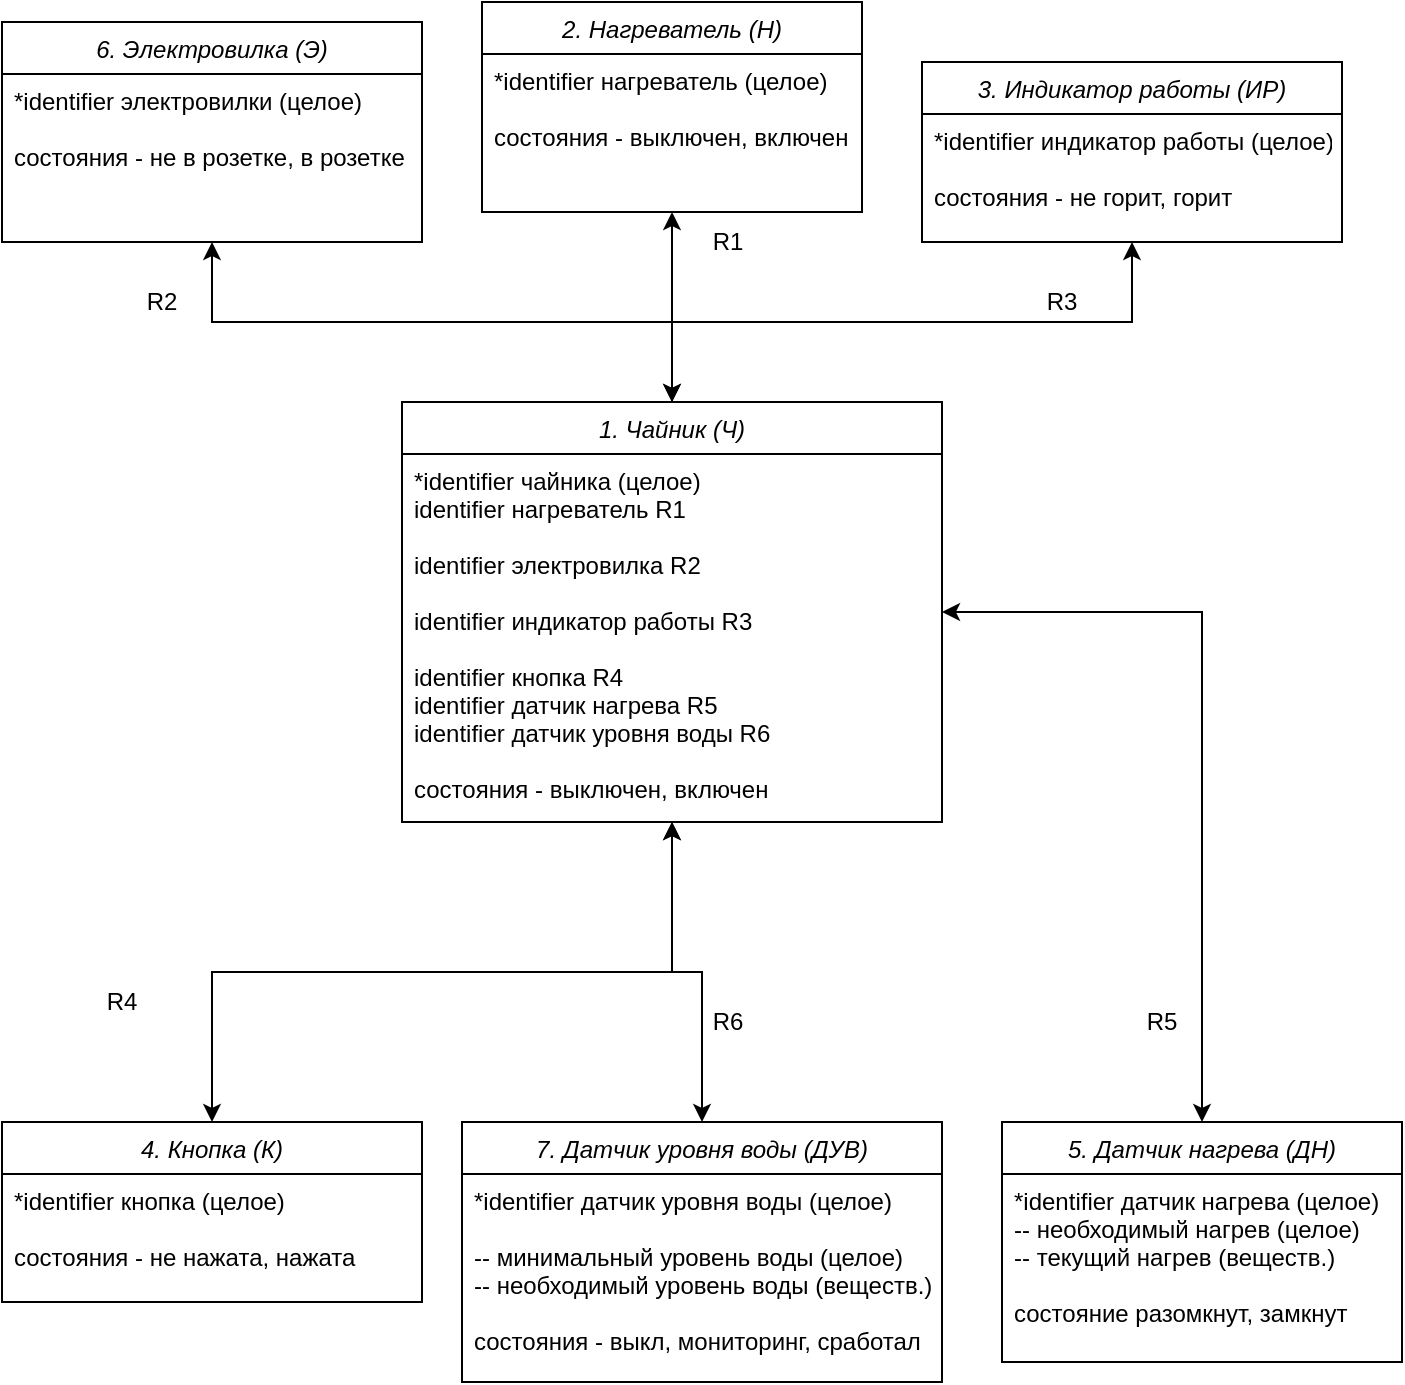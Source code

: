 <mxfile version="13.2.1" type="device" pages="5"><diagram id="C5RBs43oDa-KdzZeNtuy" name="Сущность-Связь"><mxGraphModel dx="1278" dy="1751" grid="1" gridSize="10" guides="1" tooltips="1" connect="1" arrows="1" fold="1" page="1" pageScale="1" pageWidth="827" pageHeight="1169" math="0" shadow="0"><root><mxCell id="WIyWlLk6GJQsqaUBKTNV-0"/><mxCell id="WIyWlLk6GJQsqaUBKTNV-1" parent="WIyWlLk6GJQsqaUBKTNV-0"/><mxCell id="BznbhEhhhV3VAC9CqD5x-5" value="" style="edgeStyle=orthogonalEdgeStyle;rounded=0;orthogonalLoop=1;jettySize=auto;html=1;startArrow=classic;startFill=1;" parent="WIyWlLk6GJQsqaUBKTNV-1" source="zkfFHV4jXpPFQw0GAbJ--0" target="BznbhEhhhV3VAC9CqD5x-3" edge="1"><mxGeometry relative="1" as="geometry"/></mxCell><mxCell id="BznbhEhhhV3VAC9CqD5x-9" value="" style="edgeStyle=orthogonalEdgeStyle;rounded=0;orthogonalLoop=1;jettySize=auto;html=1;startArrow=classic;startFill=1;" parent="WIyWlLk6GJQsqaUBKTNV-1" source="zkfFHV4jXpPFQw0GAbJ--0" target="BznbhEhhhV3VAC9CqD5x-7" edge="1"><mxGeometry relative="1" as="geometry"/></mxCell><mxCell id="BznbhEhhhV3VAC9CqD5x-13" value="" style="edgeStyle=orthogonalEdgeStyle;rounded=0;orthogonalLoop=1;jettySize=auto;html=1;startArrow=classic;startFill=1;" parent="WIyWlLk6GJQsqaUBKTNV-1" source="zkfFHV4jXpPFQw0GAbJ--0" target="BznbhEhhhV3VAC9CqD5x-11" edge="1"><mxGeometry relative="1" as="geometry"/></mxCell><mxCell id="BznbhEhhhV3VAC9CqD5x-17" value="" style="edgeStyle=orthogonalEdgeStyle;rounded=0;orthogonalLoop=1;jettySize=auto;html=1;" parent="WIyWlLk6GJQsqaUBKTNV-1" source="zkfFHV4jXpPFQw0GAbJ--0" target="BznbhEhhhV3VAC9CqD5x-15" edge="1"><mxGeometry relative="1" as="geometry"/></mxCell><mxCell id="BznbhEhhhV3VAC9CqD5x-20" value="" style="edgeStyle=orthogonalEdgeStyle;rounded=0;orthogonalLoop=1;jettySize=auto;html=1;startArrow=classic;startFill=1;" parent="WIyWlLk6GJQsqaUBKTNV-1" source="zkfFHV4jXpPFQw0GAbJ--0" target="BznbhEhhhV3VAC9CqD5x-18" edge="1"><mxGeometry relative="1" as="geometry"><Array as="points"><mxPoint x="670" y="275"/></Array></mxGeometry></mxCell><mxCell id="EOLh86omamc5hGI5su8N-2" value="" style="edgeStyle=orthogonalEdgeStyle;rounded=0;orthogonalLoop=1;jettySize=auto;html=1;startArrow=classic;startFill=1;" parent="WIyWlLk6GJQsqaUBKTNV-1" source="zkfFHV4jXpPFQw0GAbJ--0" target="EOLh86omamc5hGI5su8N-0" edge="1"><mxGeometry relative="1" as="geometry"/></mxCell><mxCell id="BznbhEhhhV3VAC9CqD5x-15" value="6. Электровилка (Э)" style="swimlane;fontStyle=2;align=center;verticalAlign=top;childLayout=stackLayout;horizontal=1;startSize=26;horizontalStack=0;resizeParent=1;resizeLast=0;collapsible=1;marginBottom=0;rounded=0;shadow=0;strokeWidth=1;" parent="WIyWlLk6GJQsqaUBKTNV-1" vertex="1"><mxGeometry x="70" y="-20" width="210" height="110" as="geometry"><mxRectangle x="230" y="140" width="160" height="26" as="alternateBounds"/></mxGeometry></mxCell><mxCell id="BznbhEhhhV3VAC9CqD5x-16" value="*identifier электровилки (целое)&#10;&#10;состояния - не в розетке, в розетке" style="text;align=left;verticalAlign=top;spacingLeft=4;spacingRight=4;overflow=hidden;rotatable=0;points=[[0,0.5],[1,0.5]];portConstraint=eastwest;" parent="BznbhEhhhV3VAC9CqD5x-15" vertex="1"><mxGeometry y="26" width="210" height="84" as="geometry"/></mxCell><mxCell id="BznbhEhhhV3VAC9CqD5x-22" value="R2" style="text;html=1;strokeColor=none;fillColor=none;align=center;verticalAlign=middle;whiteSpace=wrap;rounded=0;" parent="WIyWlLk6GJQsqaUBKTNV-1" vertex="1"><mxGeometry x="130" y="110" width="40" height="20" as="geometry"/></mxCell><mxCell id="BznbhEhhhV3VAC9CqD5x-23" value="R3" style="text;html=1;strokeColor=none;fillColor=none;align=center;verticalAlign=middle;whiteSpace=wrap;rounded=0;" parent="WIyWlLk6GJQsqaUBKTNV-1" vertex="1"><mxGeometry x="580" y="110" width="40" height="20" as="geometry"/></mxCell><mxCell id="BznbhEhhhV3VAC9CqD5x-24" value="R1" style="text;html=1;strokeColor=none;fillColor=none;align=center;verticalAlign=middle;whiteSpace=wrap;rounded=0;" parent="WIyWlLk6GJQsqaUBKTNV-1" vertex="1"><mxGeometry x="413" y="80" width="40" height="20" as="geometry"/></mxCell><mxCell id="BznbhEhhhV3VAC9CqD5x-25" value="R5" style="text;html=1;strokeColor=none;fillColor=none;align=center;verticalAlign=middle;whiteSpace=wrap;rounded=0;" parent="WIyWlLk6GJQsqaUBKTNV-1" vertex="1"><mxGeometry x="630" y="470" width="40" height="20" as="geometry"/></mxCell><mxCell id="BznbhEhhhV3VAC9CqD5x-26" value="R4" style="text;html=1;strokeColor=none;fillColor=none;align=center;verticalAlign=middle;whiteSpace=wrap;rounded=0;" parent="WIyWlLk6GJQsqaUBKTNV-1" vertex="1"><mxGeometry x="110" y="460" width="40" height="20" as="geometry"/></mxCell><mxCell id="EOLh86omamc5hGI5su8N-0" value="7. Датчик уровня воды (ДУВ)" style="swimlane;fontStyle=2;align=center;verticalAlign=top;childLayout=stackLayout;horizontal=1;startSize=26;horizontalStack=0;resizeParent=1;resizeLast=0;collapsible=1;marginBottom=0;rounded=0;shadow=0;strokeWidth=1;" parent="WIyWlLk6GJQsqaUBKTNV-1" vertex="1"><mxGeometry x="300" y="530" width="240" height="130" as="geometry"><mxRectangle x="230" y="140" width="160" height="26" as="alternateBounds"/></mxGeometry></mxCell><mxCell id="EOLh86omamc5hGI5su8N-1" value="*identifier датчик уровня воды (целое)&#10;&#10;-- минимальный уровень воды (целое)&#10;-- необходимый уровень воды (веществ.)&#10;&#10;состояния - выкл, мониторинг, сработал" style="text;align=left;verticalAlign=top;spacingLeft=4;spacingRight=4;overflow=hidden;rotatable=0;points=[[0,0.5],[1,0.5]];portConstraint=eastwest;" parent="EOLh86omamc5hGI5su8N-0" vertex="1"><mxGeometry y="26" width="240" height="94" as="geometry"/></mxCell><mxCell id="BznbhEhhhV3VAC9CqD5x-7" value="4. Кнопка (К)" style="swimlane;fontStyle=2;align=center;verticalAlign=top;childLayout=stackLayout;horizontal=1;startSize=26;horizontalStack=0;resizeParent=1;resizeLast=0;collapsible=1;marginBottom=0;rounded=0;shadow=0;strokeWidth=1;" parent="WIyWlLk6GJQsqaUBKTNV-1" vertex="1"><mxGeometry x="70" y="530" width="210" height="90" as="geometry"><mxRectangle x="230" y="140" width="160" height="26" as="alternateBounds"/></mxGeometry></mxCell><mxCell id="BznbhEhhhV3VAC9CqD5x-8" value="*identifier кнопка (целое)&#10; &#10;состояния - не нажата, нажата" style="text;align=left;verticalAlign=top;spacingLeft=4;spacingRight=4;overflow=hidden;rotatable=0;points=[[0,0.5],[1,0.5]];portConstraint=eastwest;" parent="BznbhEhhhV3VAC9CqD5x-7" vertex="1"><mxGeometry y="26" width="210" height="64" as="geometry"/></mxCell><mxCell id="EOLh86omamc5hGI5su8N-4" value="R6" style="text;html=1;strokeColor=none;fillColor=none;align=center;verticalAlign=middle;whiteSpace=wrap;rounded=0;" parent="WIyWlLk6GJQsqaUBKTNV-1" vertex="1"><mxGeometry x="413" y="470" width="40" height="20" as="geometry"/></mxCell><mxCell id="BznbhEhhhV3VAC9CqD5x-3" value="2. Нагреватель (Н)" style="swimlane;fontStyle=2;align=center;verticalAlign=top;childLayout=stackLayout;horizontal=1;startSize=26;horizontalStack=0;resizeParent=1;resizeLast=0;collapsible=1;marginBottom=0;rounded=0;shadow=0;strokeWidth=1;" parent="WIyWlLk6GJQsqaUBKTNV-1" vertex="1"><mxGeometry x="310" y="-30" width="190" height="105" as="geometry"><mxRectangle x="230" y="140" width="160" height="26" as="alternateBounds"/></mxGeometry></mxCell><mxCell id="BznbhEhhhV3VAC9CqD5x-4" value="*identifier нагреватель (целое)&#10;&#10;состояния - выключен, включен" style="text;align=left;verticalAlign=top;spacingLeft=4;spacingRight=4;overflow=hidden;rotatable=0;points=[[0,0.5],[1,0.5]];portConstraint=eastwest;" parent="BznbhEhhhV3VAC9CqD5x-3" vertex="1"><mxGeometry y="26" width="190" height="74" as="geometry"/></mxCell><mxCell id="BznbhEhhhV3VAC9CqD5x-11" value="3. Индикатор работы (ИР)" style="swimlane;fontStyle=2;align=center;verticalAlign=top;childLayout=stackLayout;horizontal=1;startSize=26;horizontalStack=0;resizeParent=1;resizeLast=0;collapsible=1;marginBottom=0;rounded=0;shadow=0;strokeWidth=1;" parent="WIyWlLk6GJQsqaUBKTNV-1" vertex="1"><mxGeometry x="530" width="210" height="90" as="geometry"><mxRectangle x="230" y="140" width="160" height="26" as="alternateBounds"/></mxGeometry></mxCell><mxCell id="BznbhEhhhV3VAC9CqD5x-12" value="*identifier индикатор работы (целое)&#10;&#10;состояния - не горит, горит" style="text;align=left;verticalAlign=top;spacingLeft=4;spacingRight=4;overflow=hidden;rotatable=0;points=[[0,0.5],[1,0.5]];portConstraint=eastwest;" parent="BznbhEhhhV3VAC9CqD5x-11" vertex="1"><mxGeometry y="26" width="210" height="64" as="geometry"/></mxCell><mxCell id="zkfFHV4jXpPFQw0GAbJ--0" value="1. Чайник (Ч)" style="swimlane;fontStyle=2;align=center;verticalAlign=top;childLayout=stackLayout;horizontal=1;startSize=26;horizontalStack=0;resizeParent=1;resizeLast=0;collapsible=1;marginBottom=0;rounded=0;shadow=0;strokeWidth=1;" parent="WIyWlLk6GJQsqaUBKTNV-1" vertex="1"><mxGeometry x="270" y="170" width="270" height="210" as="geometry"><mxRectangle x="230" y="140" width="160" height="26" as="alternateBounds"/></mxGeometry></mxCell><mxCell id="zkfFHV4jXpPFQw0GAbJ--1" value="*identifier чайника (целое)&#10;identifier нагреватель R1&#10;&#10;identifier электровилка R2&#10;&#10;identifier индикатор работы R3&#10;&#10;identifier кнопка R4&#10;identifier датчик нагрева R5&#10;identifier датчик уровня воды R6&#10;&#10;состояния - выключен, включен&#10;" style="text;align=left;verticalAlign=top;spacingLeft=4;spacingRight=4;overflow=hidden;rotatable=0;points=[[0,0.5],[1,0.5]];portConstraint=eastwest;" parent="zkfFHV4jXpPFQw0GAbJ--0" vertex="1"><mxGeometry y="26" width="270" height="184" as="geometry"/></mxCell><mxCell id="BznbhEhhhV3VAC9CqD5x-18" value="5. Датчик нагрева (ДН)" style="swimlane;fontStyle=2;align=center;verticalAlign=top;childLayout=stackLayout;horizontal=1;startSize=26;horizontalStack=0;resizeParent=1;resizeLast=0;collapsible=1;marginBottom=0;rounded=0;shadow=0;strokeWidth=1;" parent="WIyWlLk6GJQsqaUBKTNV-1" vertex="1"><mxGeometry x="570" y="530" width="200" height="120" as="geometry"><mxRectangle x="230" y="140" width="160" height="26" as="alternateBounds"/></mxGeometry></mxCell><mxCell id="BznbhEhhhV3VAC9CqD5x-19" value="*identifier датчик нагрева (целое)&#10;-- необходимый нагрев (целое)&#10;-- текущий нагрев (веществ.)&#10;&#10;состояние разомкнут, замкнут" style="text;align=left;verticalAlign=top;spacingLeft=4;spacingRight=4;overflow=hidden;rotatable=0;points=[[0,0.5],[1,0.5]];portConstraint=eastwest;" parent="BznbhEhhhV3VAC9CqD5x-18" vertex="1"><mxGeometry y="26" width="200" height="94" as="geometry"/></mxCell></root></mxGraphModel></diagram><diagram id="GZh1B-SrcdKgP6kLbZf3" name="Переходы-Состояний"><mxGraphModel dx="1278" dy="1751" grid="1" gridSize="10" guides="0" tooltips="1" connect="1" arrows="0" fold="1" page="1" pageScale="1" pageWidth="827" pageHeight="1169" math="0" shadow="0"><root><mxCell id="deM9ikIGSoOapyESDfXA-0"/><mxCell id="deM9ikIGSoOapyESDfXA-1" parent="deM9ikIGSoOapyESDfXA-0"/><mxCell id="xAw8InsgL95htuQZUobR-2" value="" style="edgeStyle=orthogonalEdgeStyle;rounded=0;orthogonalLoop=1;jettySize=auto;html=1;startArrow=none;startFill=0;" parent="deM9ikIGSoOapyESDfXA-1" source="Is3WE2mO_CzD3cz8aQZE-3" target="xAw8InsgL95htuQZUobR-1" edge="1"><mxGeometry relative="1" as="geometry"/></mxCell><mxCell id="Is3WE2mO_CzD3cz8aQZE-3" value="1. Выключен" style="rounded=1;whiteSpace=wrap;html=1;" parent="deM9ikIGSoOapyESDfXA-1" vertex="1"><mxGeometry x="340" y="-40" width="120" height="60" as="geometry"/></mxCell><mxCell id="xAw8InsgL95htuQZUobR-4" value="" style="edgeStyle=orthogonalEdgeStyle;rounded=0;orthogonalLoop=1;jettySize=auto;html=1;startArrow=none;startFill=0;" parent="deM9ikIGSoOapyESDfXA-1" source="xAw8InsgL95htuQZUobR-1" target="xAw8InsgL95htuQZUobR-3" edge="1"><mxGeometry relative="1" as="geometry"><Array as="points"><mxPoint x="600" y="220"/></Array></mxGeometry></mxCell><mxCell id="LfXaGz-hv6fX_7R_l0So-15" style="edgeStyle=orthogonalEdgeStyle;rounded=0;orthogonalLoop=1;jettySize=auto;html=1;entryX=1;entryY=0.5;entryDx=0;entryDy=0;startArrow=none;startFill=0;" parent="deM9ikIGSoOapyESDfXA-1" source="xAw8InsgL95htuQZUobR-1" target="xAw8InsgL95htuQZUobR-5" edge="1"><mxGeometry relative="1" as="geometry"><Array as="points"><mxPoint x="480" y="120"/><mxPoint x="480" y="120"/></Array></mxGeometry></mxCell><mxCell id="VLXCuVhsIV8CeDKYtLir-1" style="edgeStyle=orthogonalEdgeStyle;rounded=0;orthogonalLoop=1;jettySize=auto;html=1;entryX=0.75;entryY=0;entryDx=0;entryDy=0;startArrow=none;startFill=0;" parent="deM9ikIGSoOapyESDfXA-1" source="xAw8InsgL95htuQZUobR-1" target="xAw8InsgL95htuQZUobR-5" edge="1"><mxGeometry relative="1" as="geometry"><Array as="points"><mxPoint x="580" y="70"/><mxPoint x="250" y="70"/></Array></mxGeometry></mxCell><mxCell id="VLXCuVhsIV8CeDKYtLir-7" style="edgeStyle=orthogonalEdgeStyle;rounded=0;orthogonalLoop=1;jettySize=auto;html=1;startArrow=none;startFill=0;exitX=0;exitY=0.25;exitDx=0;exitDy=0;" parent="deM9ikIGSoOapyESDfXA-1" source="xAw8InsgL95htuQZUobR-1" target="xAw8InsgL95htuQZUobR-5" edge="1"><mxGeometry relative="1" as="geometry"><mxPoint x="290" y="110" as="targetPoint"/><Array as="points"><mxPoint x="540" y="110"/></Array></mxGeometry></mxCell><mxCell id="xAw8InsgL95htuQZUobR-1" value="2. Чайник включается" style="rounded=1;whiteSpace=wrap;html=1;" parent="deM9ikIGSoOapyESDfXA-1" vertex="1"><mxGeometry x="540" y="90" width="120" height="60" as="geometry"/></mxCell><mxCell id="xAw8InsgL95htuQZUobR-6" value="" style="edgeStyle=orthogonalEdgeStyle;rounded=0;orthogonalLoop=1;jettySize=auto;html=1;startArrow=none;startFill=0;" parent="deM9ikIGSoOapyESDfXA-1" source="xAw8InsgL95htuQZUobR-3" target="xAw8InsgL95htuQZUobR-5" edge="1"><mxGeometry relative="1" as="geometry"/></mxCell><mxCell id="LfXaGz-hv6fX_7R_l0So-11" style="edgeStyle=orthogonalEdgeStyle;rounded=0;orthogonalLoop=1;jettySize=auto;html=1;entryX=1.006;entryY=0.668;entryDx=0;entryDy=0;startArrow=none;startFill=0;exitX=0.5;exitY=0;exitDx=0;exitDy=0;entryPerimeter=0;" parent="deM9ikIGSoOapyESDfXA-1" source="xAw8InsgL95htuQZUobR-3" target="xAw8InsgL95htuQZUobR-5" edge="1"><mxGeometry relative="1" as="geometry"><Array as="points"><mxPoint x="400" y="130"/></Array></mxGeometry></mxCell><mxCell id="GcPqQaMIvJ9-YM-1S9fY-0" style="edgeStyle=orthogonalEdgeStyle;rounded=0;orthogonalLoop=1;jettySize=auto;html=1;entryX=0.75;entryY=1;entryDx=0;entryDy=0;startArrow=none;startFill=0;" parent="deM9ikIGSoOapyESDfXA-1" source="xAw8InsgL95htuQZUobR-3" target="xAw8InsgL95htuQZUobR-5" edge="1"><mxGeometry relative="1" as="geometry"><Array as="points"><mxPoint x="400" y="180"/><mxPoint x="250" y="180"/></Array></mxGeometry></mxCell><mxCell id="xAw8InsgL95htuQZUobR-3" value="3. Чайник работает" style="rounded=1;whiteSpace=wrap;html=1;" parent="deM9ikIGSoOapyESDfXA-1" vertex="1"><mxGeometry x="340" y="190" width="120" height="60" as="geometry"/></mxCell><mxCell id="xAw8InsgL95htuQZUobR-9" style="edgeStyle=orthogonalEdgeStyle;rounded=0;orthogonalLoop=1;jettySize=auto;html=1;entryX=0;entryY=0.5;entryDx=0;entryDy=0;startArrow=none;startFill=0;exitX=0.5;exitY=0;exitDx=0;exitDy=0;" parent="deM9ikIGSoOapyESDfXA-1" source="xAw8InsgL95htuQZUobR-5" target="Is3WE2mO_CzD3cz8aQZE-3" edge="1"><mxGeometry relative="1" as="geometry"/></mxCell><mxCell id="xAw8InsgL95htuQZUobR-5" value="4. Чайник выключается" style="rounded=1;whiteSpace=wrap;html=1;" parent="deM9ikIGSoOapyESDfXA-1" vertex="1"><mxGeometry x="160" y="90" width="120" height="60" as="geometry"/></mxCell><mxCell id="xAw8InsgL95htuQZUobR-0" value="&lt;font style=&quot;font-size: 18px&quot;&gt;Электрический Чайник&lt;/font&gt;" style="text;html=1;strokeColor=none;fillColor=none;align=center;verticalAlign=middle;whiteSpace=wrap;rounded=0;" parent="deM9ikIGSoOapyESDfXA-1" vertex="1"><mxGeometry x="30" y="-160" width="270" height="60" as="geometry"/></mxCell><mxCell id="xAw8InsgL95htuQZUobR-13" value="" style="ellipse;html=1;shape=startState;fillColor=#000000;strokeColor=#ff0000;" parent="deM9ikIGSoOapyESDfXA-1" vertex="1"><mxGeometry x="390" y="390" width="30" height="30" as="geometry"/></mxCell><mxCell id="xAw8InsgL95htuQZUobR-14" value="" style="edgeStyle=orthogonalEdgeStyle;html=1;verticalAlign=bottom;endArrow=open;endSize=8;strokeColor=#ff0000;" parent="deM9ikIGSoOapyESDfXA-1" source="xAw8InsgL95htuQZUobR-13" edge="1"><mxGeometry relative="1" as="geometry"><mxPoint x="405" y="480" as="targetPoint"/></mxGeometry></mxCell><mxCell id="xAw8InsgL95htuQZUobR-17" value="" style="edgeStyle=orthogonalEdgeStyle;rounded=0;orthogonalLoop=1;jettySize=auto;html=1;startArrow=none;startFill=0;" parent="deM9ikIGSoOapyESDfXA-1" source="xAw8InsgL95htuQZUobR-15" target="xAw8InsgL95htuQZUobR-16" edge="1"><mxGeometry relative="1" as="geometry"/></mxCell><mxCell id="xAw8InsgL95htuQZUobR-15" value="1. Нагреватель выключен" style="rounded=1;whiteSpace=wrap;html=1;" parent="deM9ikIGSoOapyESDfXA-1" vertex="1"><mxGeometry x="345" y="480" width="120" height="60" as="geometry"/></mxCell><mxCell id="dJnJpgGM8gFhwWyfJNWl-8" style="edgeStyle=orthogonalEdgeStyle;rounded=0;orthogonalLoop=1;jettySize=auto;html=1;entryX=1;entryY=0.5;entryDx=0;entryDy=0;startArrow=none;startFill=0;" parent="deM9ikIGSoOapyESDfXA-1" source="xAw8InsgL95htuQZUobR-16" target="xAw8InsgL95htuQZUobR-15" edge="1"><mxGeometry relative="1" as="geometry"><mxPoint x="610" y="590" as="targetPoint"/><Array as="points"><mxPoint x="610" y="620"/><mxPoint x="610" y="510"/></Array></mxGeometry></mxCell><mxCell id="Ao3noi7edPGZwxM6BpII-3" style="edgeStyle=orthogonalEdgeStyle;rounded=0;orthogonalLoop=1;jettySize=auto;html=1;exitX=0;exitY=0.5;exitDx=0;exitDy=0;startArrow=none;startFill=0;endArrow=classic;endFill=1;" edge="1" parent="deM9ikIGSoOapyESDfXA-1" source="xAw8InsgL95htuQZUobR-16"><mxGeometry relative="1" as="geometry"><mxPoint x="370" y="589" as="targetPoint"/><Array as="points"><mxPoint x="200" y="620"/><mxPoint x="200" y="560"/><mxPoint x="370" y="560"/><mxPoint x="370" y="589"/></Array></mxGeometry></mxCell><mxCell id="xAw8InsgL95htuQZUobR-16" value="2. Нагреватель включен" style="rounded=1;whiteSpace=wrap;html=1;" parent="deM9ikIGSoOapyESDfXA-1" vertex="1"><mxGeometry x="345" y="590" width="120" height="60" as="geometry"/></mxCell><mxCell id="xAw8InsgL95htuQZUobR-19" value="&lt;font style=&quot;font-size: 18px&quot;&gt;Нагревательный Элемент&lt;/font&gt;" style="text;html=1;strokeColor=none;fillColor=none;align=center;verticalAlign=middle;whiteSpace=wrap;rounded=0;" parent="deM9ikIGSoOapyESDfXA-1" vertex="1"><mxGeometry x="50" y="340" width="270" height="60" as="geometry"/></mxCell><mxCell id="tHXeRBIs8HmlBnIK8eDz-0" value="" style="ellipse;html=1;shape=startState;fillColor=#000000;strokeColor=#ff0000;" parent="deM9ikIGSoOapyESDfXA-1" vertex="1"><mxGeometry x="390" y="760" width="30" height="30" as="geometry"/></mxCell><mxCell id="tHXeRBIs8HmlBnIK8eDz-1" value="" style="edgeStyle=orthogonalEdgeStyle;html=1;verticalAlign=bottom;endArrow=open;endSize=8;strokeColor=#ff0000;" parent="deM9ikIGSoOapyESDfXA-1" source="tHXeRBIs8HmlBnIK8eDz-0" edge="1"><mxGeometry relative="1" as="geometry"><mxPoint x="405" y="850" as="targetPoint"/></mxGeometry></mxCell><mxCell id="tHXeRBIs8HmlBnIK8eDz-4" value="" style="edgeStyle=orthogonalEdgeStyle;rounded=0;orthogonalLoop=1;jettySize=auto;html=1;startArrow=none;startFill=0;" parent="deM9ikIGSoOapyESDfXA-1" source="tHXeRBIs8HmlBnIK8eDz-2" target="tHXeRBIs8HmlBnIK8eDz-3" edge="1"><mxGeometry relative="1" as="geometry"/></mxCell><mxCell id="tHXeRBIs8HmlBnIK8eDz-2" value="1. Датчик нагрева замкнут" style="rounded=1;whiteSpace=wrap;html=1;" parent="deM9ikIGSoOapyESDfXA-1" vertex="1"><mxGeometry x="345" y="850" width="120" height="60" as="geometry"/></mxCell><mxCell id="tHXeRBIs8HmlBnIK8eDz-5" style="edgeStyle=orthogonalEdgeStyle;rounded=0;orthogonalLoop=1;jettySize=auto;html=1;startArrow=none;startFill=0;entryX=1;entryY=0.5;entryDx=0;entryDy=0;" parent="deM9ikIGSoOapyESDfXA-1" source="tHXeRBIs8HmlBnIK8eDz-3" target="tHXeRBIs8HmlBnIK8eDz-2" edge="1"><mxGeometry relative="1" as="geometry"><mxPoint x="630" y="870" as="targetPoint"/><Array as="points"><mxPoint x="610" y="990"/><mxPoint x="610" y="880"/></Array></mxGeometry></mxCell><mxCell id="tHXeRBIs8HmlBnIK8eDz-3" value="2. Датчик нагрева разомкнут" style="rounded=1;whiteSpace=wrap;html=1;" parent="deM9ikIGSoOapyESDfXA-1" vertex="1"><mxGeometry x="345" y="960" width="120" height="60" as="geometry"/></mxCell><mxCell id="tHXeRBIs8HmlBnIK8eDz-6" value="&lt;font style=&quot;font-size: 18px&quot;&gt;Датчик Нагрева&lt;/font&gt;" style="text;html=1;strokeColor=none;fillColor=none;align=center;verticalAlign=middle;whiteSpace=wrap;rounded=0;" parent="deM9ikIGSoOapyESDfXA-1" vertex="1"><mxGeometry x="30" y="700" width="270" height="60" as="geometry"/></mxCell><mxCell id="tHXeRBIs8HmlBnIK8eDz-7" value="" style="ellipse;html=1;shape=startState;fillColor=#000000;strokeColor=#ff0000;" parent="deM9ikIGSoOapyESDfXA-1" vertex="1"><mxGeometry x="390" y="1150" width="30" height="30" as="geometry"/></mxCell><mxCell id="tHXeRBIs8HmlBnIK8eDz-8" value="" style="edgeStyle=orthogonalEdgeStyle;html=1;verticalAlign=bottom;endArrow=open;endSize=8;strokeColor=#ff0000;" parent="deM9ikIGSoOapyESDfXA-1" source="tHXeRBIs8HmlBnIK8eDz-7" edge="1"><mxGeometry relative="1" as="geometry"><mxPoint x="405" y="1240" as="targetPoint"/></mxGeometry></mxCell><mxCell id="tHXeRBIs8HmlBnIK8eDz-11" value="" style="edgeStyle=orthogonalEdgeStyle;rounded=0;orthogonalLoop=1;jettySize=auto;html=1;startArrow=none;startFill=0;" parent="deM9ikIGSoOapyESDfXA-1" source="tHXeRBIs8HmlBnIK8eDz-9" target="tHXeRBIs8HmlBnIK8eDz-10" edge="1"><mxGeometry relative="1" as="geometry"/></mxCell><mxCell id="tHXeRBIs8HmlBnIK8eDz-9" value="1. Электровилка не в розетке" style="rounded=1;whiteSpace=wrap;html=1;" parent="deM9ikIGSoOapyESDfXA-1" vertex="1"><mxGeometry x="345" y="1240" width="120" height="60" as="geometry"/></mxCell><mxCell id="tHXeRBIs8HmlBnIK8eDz-12" style="edgeStyle=orthogonalEdgeStyle;rounded=0;orthogonalLoop=1;jettySize=auto;html=1;startArrow=none;startFill=0;entryX=1;entryY=0.5;entryDx=0;entryDy=0;" parent="deM9ikIGSoOapyESDfXA-1" source="tHXeRBIs8HmlBnIK8eDz-10" target="tHXeRBIs8HmlBnIK8eDz-9" edge="1"><mxGeometry relative="1" as="geometry"><mxPoint x="610" y="1250" as="targetPoint"/><Array as="points"><mxPoint x="660" y="1410"/><mxPoint x="660" y="1270"/></Array></mxGeometry></mxCell><mxCell id="tHXeRBIs8HmlBnIK8eDz-10" value="2. Электровилка в розетке" style="rounded=1;whiteSpace=wrap;html=1;" parent="deM9ikIGSoOapyESDfXA-1" vertex="1"><mxGeometry x="345" y="1380" width="120" height="60" as="geometry"/></mxCell><mxCell id="tHXeRBIs8HmlBnIK8eDz-13" value="&lt;font style=&quot;font-size: 18px&quot;&gt;Электровилка&lt;/font&gt;" style="text;html=1;strokeColor=none;fillColor=none;align=center;verticalAlign=middle;whiteSpace=wrap;rounded=0;" parent="deM9ikIGSoOapyESDfXA-1" vertex="1"><mxGeometry x="50" y="1109" width="270" height="60" as="geometry"/></mxCell><mxCell id="dJnJpgGM8gFhwWyfJNWl-0" value="&lt;span style=&quot;font-size: 18px&quot;&gt;Кнопка&lt;/span&gt;" style="text;html=1;strokeColor=none;fillColor=none;align=center;verticalAlign=middle;whiteSpace=wrap;rounded=0;" parent="deM9ikIGSoOapyESDfXA-1" vertex="1"><mxGeometry x="20" y="1530" width="270" height="60" as="geometry"/></mxCell><mxCell id="dJnJpgGM8gFhwWyfJNWl-1" value="" style="ellipse;html=1;shape=startState;fillColor=#000000;strokeColor=#ff0000;" parent="deM9ikIGSoOapyESDfXA-1" vertex="1"><mxGeometry x="385" y="1600" width="30" height="30" as="geometry"/></mxCell><mxCell id="dJnJpgGM8gFhwWyfJNWl-2" value="" style="edgeStyle=orthogonalEdgeStyle;html=1;verticalAlign=bottom;endArrow=open;endSize=8;strokeColor=#ff0000;" parent="deM9ikIGSoOapyESDfXA-1" source="dJnJpgGM8gFhwWyfJNWl-1" edge="1"><mxGeometry relative="1" as="geometry"><mxPoint x="400" y="1690" as="targetPoint"/></mxGeometry></mxCell><mxCell id="dJnJpgGM8gFhwWyfJNWl-5" value="" style="edgeStyle=orthogonalEdgeStyle;rounded=0;orthogonalLoop=1;jettySize=auto;html=1;startArrow=none;startFill=0;" parent="deM9ikIGSoOapyESDfXA-1" source="dJnJpgGM8gFhwWyfJNWl-3" target="dJnJpgGM8gFhwWyfJNWl-4" edge="1"><mxGeometry relative="1" as="geometry"/></mxCell><mxCell id="dJnJpgGM8gFhwWyfJNWl-3" value="1. Кнопка не нажата" style="rounded=1;whiteSpace=wrap;html=1;" parent="deM9ikIGSoOapyESDfXA-1" vertex="1"><mxGeometry x="340" y="1690" width="120" height="60" as="geometry"/></mxCell><mxCell id="dJnJpgGM8gFhwWyfJNWl-6" style="edgeStyle=orthogonalEdgeStyle;rounded=0;orthogonalLoop=1;jettySize=auto;html=1;startArrow=none;startFill=0;entryX=1;entryY=0.5;entryDx=0;entryDy=0;" parent="deM9ikIGSoOapyESDfXA-1" source="dJnJpgGM8gFhwWyfJNWl-4" target="dJnJpgGM8gFhwWyfJNWl-3" edge="1"><mxGeometry relative="1" as="geometry"><mxPoint x="600" y="1720" as="targetPoint"/><Array as="points"><mxPoint x="580" y="1860"/><mxPoint x="580" y="1720"/></Array></mxGeometry></mxCell><mxCell id="dJnJpgGM8gFhwWyfJNWl-4" value="2. Кнопка нажата" style="rounded=1;whiteSpace=wrap;html=1;" parent="deM9ikIGSoOapyESDfXA-1" vertex="1"><mxGeometry x="340" y="1830" width="120" height="60" as="geometry"/></mxCell><mxCell id="wVmZ0SWMEmd0zPdzxH24-0" value="&lt;span style=&quot;font-size: 18px&quot;&gt;Датчик уровня воды&lt;/span&gt;" style="text;html=1;strokeColor=none;fillColor=none;align=center;verticalAlign=middle;whiteSpace=wrap;rounded=0;" parent="deM9ikIGSoOapyESDfXA-1" vertex="1"><mxGeometry x="40" y="1940" width="270" height="60" as="geometry"/></mxCell><mxCell id="LfXaGz-hv6fX_7R_l0So-4" value="" style="edgeStyle=orthogonalEdgeStyle;rounded=0;orthogonalLoop=1;jettySize=auto;html=1;startArrow=none;startFill=0;" parent="deM9ikIGSoOapyESDfXA-1" source="LfXaGz-hv6fX_7R_l0So-2" target="LfXaGz-hv6fX_7R_l0So-3" edge="1"><mxGeometry relative="1" as="geometry"/></mxCell><mxCell id="Vx5J8UzDBIyBVQZyjk4T-3" style="edgeStyle=orthogonalEdgeStyle;rounded=0;orthogonalLoop=1;jettySize=auto;html=1;exitX=0;exitY=0.5;exitDx=0;exitDy=0;entryX=0;entryY=0.5;entryDx=0;entryDy=0;startArrow=none;startFill=0;" edge="1" parent="deM9ikIGSoOapyESDfXA-1" source="LfXaGz-hv6fX_7R_l0So-2" target="Vx5J8UzDBIyBVQZyjk4T-0"><mxGeometry relative="1" as="geometry"><Array as="points"><mxPoint x="310" y="2140"/><mxPoint x="310" y="2030"/></Array></mxGeometry></mxCell><mxCell id="LfXaGz-hv6fX_7R_l0So-2" value="2. Датчик мониторит&amp;nbsp;&amp;nbsp;" style="rounded=1;whiteSpace=wrap;html=1;" parent="deM9ikIGSoOapyESDfXA-1" vertex="1"><mxGeometry x="345" y="2110" width="120" height="60" as="geometry"/></mxCell><mxCell id="LfXaGz-hv6fX_7R_l0So-5" style="edgeStyle=orthogonalEdgeStyle;rounded=0;orthogonalLoop=1;jettySize=auto;html=1;startArrow=none;startFill=0;entryX=1;entryY=0.5;entryDx=0;entryDy=0;" parent="deM9ikIGSoOapyESDfXA-1" source="LfXaGz-hv6fX_7R_l0So-3" target="LfXaGz-hv6fX_7R_l0So-2" edge="1"><mxGeometry relative="1" as="geometry"><mxPoint x="540" y="2110" as="targetPoint"/><Array as="points"><mxPoint x="590" y="2260"/><mxPoint x="590" y="2140"/></Array></mxGeometry></mxCell><mxCell id="LfXaGz-hv6fX_7R_l0So-3" value="3. Датчик сработал" style="rounded=1;whiteSpace=wrap;html=1;" parent="deM9ikIGSoOapyESDfXA-1" vertex="1"><mxGeometry x="345" y="2230" width="120" height="60" as="geometry"/></mxCell><mxCell id="LfXaGz-hv6fX_7R_l0So-6" value="Ч1" style="text;html=1;strokeColor=none;fillColor=none;align=center;verticalAlign=middle;whiteSpace=wrap;rounded=0;" parent="deM9ikIGSoOapyESDfXA-1" vertex="1"><mxGeometry x="530" y="-10" width="40" height="20" as="geometry"/></mxCell><mxCell id="LfXaGz-hv6fX_7R_l0So-7" value="Ч2" style="text;html=1;strokeColor=none;fillColor=none;align=center;verticalAlign=middle;whiteSpace=wrap;rounded=0;" parent="deM9ikIGSoOapyESDfXA-1" vertex="1"><mxGeometry x="570" y="220" width="40" height="20" as="geometry"/></mxCell><mxCell id="LfXaGz-hv6fX_7R_l0So-8" value="Ч3" style="text;html=1;strokeColor=none;fillColor=none;align=center;verticalAlign=middle;whiteSpace=wrap;rounded=0;" parent="deM9ikIGSoOapyESDfXA-1" vertex="1"><mxGeometry x="230" y="220" width="40" height="20" as="geometry"/></mxCell><mxCell id="LfXaGz-hv6fX_7R_l0So-9" value="Ч5" style="text;html=1;strokeColor=none;fillColor=none;align=center;verticalAlign=middle;whiteSpace=wrap;rounded=0;" parent="deM9ikIGSoOapyESDfXA-1" vertex="1"><mxGeometry x="270" y="-10" width="40" height="20" as="geometry"/></mxCell><mxCell id="LfXaGz-hv6fX_7R_l0So-10" value="Ч4" style="text;html=1;strokeColor=none;fillColor=none;align=center;verticalAlign=middle;whiteSpace=wrap;rounded=0;" parent="deM9ikIGSoOapyESDfXA-1" vertex="1"><mxGeometry x="400" y="140" width="40" height="20" as="geometry"/></mxCell><mxCell id="LfXaGz-hv6fX_7R_l0So-14" value="&lt;span style=&quot;font-size: 18px&quot;&gt;Ч1: К&lt;/span&gt;&lt;span style=&quot;font-size: 18px&quot;&gt;нопка переходит в состояние нажата,&lt;/span&gt;&lt;span style=&quot;font-size: 18px&quot;&gt;&lt;br&gt;индикатор работы горит, вилка в розетке&lt;br&gt;&lt;br&gt;Ч2:&amp;nbsp; Н&lt;/span&gt;&lt;span style=&quot;font-size: 18px&quot;&gt;агреватель начал работать,&lt;/span&gt;&lt;span style=&quot;font-size: 18px&quot;&gt;&lt;br&gt;&lt;br&gt;Ч3: Датчик нагрева размыкает цепь, нагреватель выключается, кнопка перешла в состояние не нажата&lt;br&gt;&lt;br&gt;Ч4: Вытащили вилку из розетки,&lt;br&gt;&amp;nbsp;нагреватель выключился, кнопка перешла в состояния не нажата&lt;br&gt;&lt;br&gt;Ч5: индикатор работы перешел в состояние не горит&lt;br&gt;&lt;br&gt;Ч6: сработал датчик уровня воды,&amp;nbsp;&lt;/span&gt;&lt;span style=&quot;font-size: 18px&quot;&gt;кнопка перешла в состояния не нажата&lt;/span&gt;&lt;span style=&quot;font-size: 18px&quot;&gt;&lt;br&gt;&lt;br&gt;Ч7: Вытащили вилку из розетки,&amp;nbsp;&lt;/span&gt;&lt;span style=&quot;font-size: 18px&quot;&gt;кнопка перешла в состояния не нажата&lt;/span&gt;&lt;span style=&quot;font-size: 18px&quot;&gt;&lt;br&gt;&lt;br&gt;Ч8: кнопка переходит в состояние не нажата&lt;br&gt;&lt;br&gt;Ч9: К&lt;/span&gt;&lt;span style=&quot;font-size: 18px&quot;&gt;нопка перешла в состояние не нажата,&lt;/span&gt;&lt;span style=&quot;font-size: 18px&quot;&gt;&amp;nbsp;нагреватель выключился,&amp;nbsp;&lt;/span&gt;&lt;span style=&quot;font-size: 18px&quot;&gt;&lt;br&gt;&lt;/span&gt;" style="text;html=1;strokeColor=none;fillColor=none;align=center;verticalAlign=middle;whiteSpace=wrap;rounded=0;" parent="deM9ikIGSoOapyESDfXA-1" vertex="1"><mxGeometry x="750" y="-320" width="290" height="770" as="geometry"/></mxCell><mxCell id="LfXaGz-hv6fX_7R_l0So-16" value="Ч6" style="text;html=1;strokeColor=none;fillColor=none;align=center;verticalAlign=middle;whiteSpace=wrap;rounded=0;" parent="deM9ikIGSoOapyESDfXA-1" vertex="1"><mxGeometry x="480" y="120" width="40" height="20" as="geometry"/></mxCell><mxCell id="LfXaGz-hv6fX_7R_l0So-17" value="Н1" style="text;html=1;strokeColor=none;fillColor=none;align=center;verticalAlign=middle;whiteSpace=wrap;rounded=0;" parent="deM9ikIGSoOapyESDfXA-1" vertex="1"><mxGeometry x="430" y="560" width="40" height="20" as="geometry"/></mxCell><mxCell id="LfXaGz-hv6fX_7R_l0So-18" value="Н2" style="text;html=1;strokeColor=none;fillColor=none;align=center;verticalAlign=middle;whiteSpace=wrap;rounded=0;" parent="deM9ikIGSoOapyESDfXA-1" vertex="1"><mxGeometry x="550" y="490" width="40" height="20" as="geometry"/></mxCell><mxCell id="LfXaGz-hv6fX_7R_l0So-19" value="&lt;font style=&quot;font-size: 18px&quot;&gt;Н1: подан ток&lt;br&gt;Н2: прекращена подача тока&lt;br&gt;Н3: подан сигнал&lt;br&gt;&lt;/font&gt;" style="text;html=1;strokeColor=none;fillColor=none;align=center;verticalAlign=middle;whiteSpace=wrap;rounded=0;" parent="deM9ikIGSoOapyESDfXA-1" vertex="1"><mxGeometry x="700" y="460" width="280" height="180" as="geometry"/></mxCell><mxCell id="VLXCuVhsIV8CeDKYtLir-2" value="" style="ellipse;html=1;shape=startState;fillColor=#000000;strokeColor=#ff0000;" parent="deM9ikIGSoOapyESDfXA-1" vertex="1"><mxGeometry x="385" y="-130" width="30" height="30" as="geometry"/></mxCell><mxCell id="VLXCuVhsIV8CeDKYtLir-3" value="" style="edgeStyle=orthogonalEdgeStyle;html=1;verticalAlign=bottom;endArrow=open;endSize=8;strokeColor=#ff0000;" parent="deM9ikIGSoOapyESDfXA-1" source="VLXCuVhsIV8CeDKYtLir-2" edge="1"><mxGeometry relative="1" as="geometry"><mxPoint x="400" y="-40" as="targetPoint"/></mxGeometry></mxCell><mxCell id="VLXCuVhsIV8CeDKYtLir-4" value="Ч7" style="text;html=1;strokeColor=none;fillColor=none;align=center;verticalAlign=middle;whiteSpace=wrap;rounded=0;" parent="deM9ikIGSoOapyESDfXA-1" vertex="1"><mxGeometry x="374" y="90" width="40" height="20" as="geometry"/></mxCell><mxCell id="VLXCuVhsIV8CeDKYtLir-6" value="Ч8" style="text;html=1;strokeColor=none;fillColor=none;align=center;verticalAlign=middle;whiteSpace=wrap;rounded=0;" parent="deM9ikIGSoOapyESDfXA-1" vertex="1"><mxGeometry x="400" y="45" width="40" height="20" as="geometry"/></mxCell><mxCell id="GcPqQaMIvJ9-YM-1S9fY-1" value="Ч9" style="text;html=1;strokeColor=none;fillColor=none;align=center;verticalAlign=middle;whiteSpace=wrap;rounded=0;" parent="deM9ikIGSoOapyESDfXA-1" vertex="1"><mxGeometry x="300" y="160" width="40" height="20" as="geometry"/></mxCell><mxCell id="GcPqQaMIvJ9-YM-1S9fY-2" value="&lt;font style=&quot;font-size: 18px&quot;&gt;Д1: датчик нагрет до заданной температуры&lt;br&gt;&lt;br&gt;Д2: датчик нагрет ниже заданной температуры&lt;br&gt;&lt;/font&gt;" style="text;html=1;strokeColor=none;fillColor=none;align=center;verticalAlign=middle;whiteSpace=wrap;rounded=0;" parent="deM9ikIGSoOapyESDfXA-1" vertex="1"><mxGeometry x="770" y="840" width="210" height="150" as="geometry"/></mxCell><mxCell id="GcPqQaMIvJ9-YM-1S9fY-3" value="Д1" style="text;html=1;strokeColor=none;fillColor=none;align=center;verticalAlign=middle;whiteSpace=wrap;rounded=0;" parent="deM9ikIGSoOapyESDfXA-1" vertex="1"><mxGeometry x="350" y="920" width="40" height="20" as="geometry"/></mxCell><mxCell id="GcPqQaMIvJ9-YM-1S9fY-4" value="Д2" style="text;html=1;strokeColor=none;fillColor=none;align=center;verticalAlign=middle;whiteSpace=wrap;rounded=0;" parent="deM9ikIGSoOapyESDfXA-1" vertex="1"><mxGeometry x="620" y="920" width="40" height="20" as="geometry"/></mxCell><mxCell id="GcPqQaMIvJ9-YM-1S9fY-5" value="Э1" style="text;html=1;strokeColor=none;fillColor=none;align=center;verticalAlign=middle;whiteSpace=wrap;rounded=0;" parent="deM9ikIGSoOapyESDfXA-1" vertex="1"><mxGeometry x="440" y="1330" width="40" height="20" as="geometry"/></mxCell><mxCell id="GcPqQaMIvJ9-YM-1S9fY-6" value="Э2" style="text;html=1;strokeColor=none;fillColor=none;align=center;verticalAlign=middle;whiteSpace=wrap;rounded=0;" parent="deM9ikIGSoOapyESDfXA-1" vertex="1"><mxGeometry x="680" y="1330" width="40" height="20" as="geometry"/></mxCell><mxCell id="GcPqQaMIvJ9-YM-1S9fY-8" value="&lt;font style=&quot;font-size: 18px&quot;&gt;Э1: электровилку вставили в розетку&lt;br&gt;&lt;br&gt;Э2: электровилку вытащили из розетки&lt;br&gt;&lt;/font&gt;" style="text;html=1;strokeColor=none;fillColor=none;align=center;verticalAlign=middle;whiteSpace=wrap;rounded=0;" parent="deM9ikIGSoOapyESDfXA-1" vertex="1"><mxGeometry x="790" y="1220" width="270" height="210" as="geometry"/></mxCell><mxCell id="rLFP5Nf7NaFbABpzYVz_-0" value="К1" style="text;html=1;strokeColor=none;fillColor=none;align=center;verticalAlign=middle;whiteSpace=wrap;rounded=0;" parent="deM9ikIGSoOapyESDfXA-1" vertex="1"><mxGeometry x="420" y="1770" width="40" height="20" as="geometry"/></mxCell><mxCell id="rLFP5Nf7NaFbABpzYVz_-1" value="К2" style="text;html=1;strokeColor=none;fillColor=none;align=center;verticalAlign=middle;whiteSpace=wrap;rounded=0;" parent="deM9ikIGSoOapyESDfXA-1" vertex="1"><mxGeometry x="590" y="1760" width="40" height="20" as="geometry"/></mxCell><mxCell id="rLFP5Nf7NaFbABpzYVz_-3" value="&lt;font style=&quot;font-size: 18px&quot;&gt;К1: включить&lt;br&gt;&lt;br&gt;К2: выключить&lt;br&gt;&lt;br&gt;&lt;/font&gt;" style="text;html=1;strokeColor=none;fillColor=none;align=center;verticalAlign=middle;whiteSpace=wrap;rounded=0;" parent="deM9ikIGSoOapyESDfXA-1" vertex="1"><mxGeometry x="770" y="1670" width="210" height="210" as="geometry"/></mxCell><mxCell id="rLFP5Nf7NaFbABpzYVz_-6" value="ДВ2" style="text;html=1;strokeColor=none;fillColor=none;align=center;verticalAlign=middle;whiteSpace=wrap;rounded=0;" parent="deM9ikIGSoOapyESDfXA-1" vertex="1"><mxGeometry x="420" y="2190" width="40" height="20" as="geometry"/></mxCell><mxCell id="rLFP5Nf7NaFbABpzYVz_-7" value="ДВ3" style="text;html=1;strokeColor=none;fillColor=none;align=center;verticalAlign=middle;whiteSpace=wrap;rounded=0;" parent="deM9ikIGSoOapyESDfXA-1" vertex="1"><mxGeometry x="600" y="2180" width="40" height="20" as="geometry"/></mxCell><mxCell id="rLFP5Nf7NaFbABpzYVz_-9" value="&lt;font style=&quot;font-size: 18px&quot;&gt;ДВ1: включение&lt;br&gt;&lt;br&gt;ДВ2: уровень воды не в пределе нормы&lt;br&gt;&lt;br&gt;ДВ3: уровень воды в норме&lt;br&gt;&lt;br&gt;ДВ4: выключение&lt;br&gt;&lt;/font&gt;" style="text;html=1;strokeColor=none;fillColor=none;align=center;verticalAlign=middle;whiteSpace=wrap;rounded=0;" parent="deM9ikIGSoOapyESDfXA-1" vertex="1"><mxGeometry x="810" y="2010" width="150" height="220" as="geometry"/></mxCell><mxCell id="wNgMJ69ZQGrwgI7-Ph4D-1" value="&lt;span style=&quot;font-size: 18px&quot;&gt;Индикатор работы&lt;/span&gt;" style="text;html=1;strokeColor=none;fillColor=none;align=center;verticalAlign=middle;whiteSpace=wrap;rounded=0;" parent="deM9ikIGSoOapyESDfXA-1" vertex="1"><mxGeometry x="80" y="2350" width="270" height="60" as="geometry"/></mxCell><mxCell id="wNgMJ69ZQGrwgI7-Ph4D-3" value="" style="ellipse;html=1;shape=startState;fillColor=#000000;strokeColor=#ff0000;" parent="deM9ikIGSoOapyESDfXA-1" vertex="1"><mxGeometry x="390" y="2410" width="30" height="30" as="geometry"/></mxCell><mxCell id="wNgMJ69ZQGrwgI7-Ph4D-4" value="" style="edgeStyle=orthogonalEdgeStyle;html=1;verticalAlign=bottom;endArrow=open;endSize=8;strokeColor=#ff0000;" parent="deM9ikIGSoOapyESDfXA-1" source="wNgMJ69ZQGrwgI7-Ph4D-3" edge="1"><mxGeometry relative="1" as="geometry"><mxPoint x="405" y="2500" as="targetPoint"/></mxGeometry></mxCell><mxCell id="wNgMJ69ZQGrwgI7-Ph4D-7" value="" style="edgeStyle=orthogonalEdgeStyle;rounded=0;orthogonalLoop=1;jettySize=auto;html=1;startArrow=none;startFill=0;" parent="deM9ikIGSoOapyESDfXA-1" source="wNgMJ69ZQGrwgI7-Ph4D-5" target="wNgMJ69ZQGrwgI7-Ph4D-6" edge="1"><mxGeometry relative="1" as="geometry"/></mxCell><mxCell id="wNgMJ69ZQGrwgI7-Ph4D-5" value="1.Индикатор не горит" style="rounded=1;whiteSpace=wrap;html=1;" parent="deM9ikIGSoOapyESDfXA-1" vertex="1"><mxGeometry x="350" y="2500" width="120" height="60" as="geometry"/></mxCell><mxCell id="wNgMJ69ZQGrwgI7-Ph4D-8" style="edgeStyle=orthogonalEdgeStyle;rounded=0;orthogonalLoop=1;jettySize=auto;html=1;entryX=1;entryY=0.5;entryDx=0;entryDy=0;startArrow=none;startFill=0;" parent="deM9ikIGSoOapyESDfXA-1" source="wNgMJ69ZQGrwgI7-Ph4D-6" target="wNgMJ69ZQGrwgI7-Ph4D-5" edge="1"><mxGeometry relative="1" as="geometry"><Array as="points"><mxPoint x="570" y="2670"/><mxPoint x="570" y="2530"/></Array></mxGeometry></mxCell><mxCell id="wNgMJ69ZQGrwgI7-Ph4D-6" value="2.Индикатор горит" style="rounded=1;whiteSpace=wrap;html=1;" parent="deM9ikIGSoOapyESDfXA-1" vertex="1"><mxGeometry x="350" y="2640" width="120" height="60" as="geometry"/></mxCell><mxCell id="wNgMJ69ZQGrwgI7-Ph4D-9" value="И1" style="text;html=1;strokeColor=none;fillColor=none;align=center;verticalAlign=middle;whiteSpace=wrap;rounded=0;" parent="deM9ikIGSoOapyESDfXA-1" vertex="1"><mxGeometry x="410" y="2600" width="40" height="20" as="geometry"/></mxCell><mxCell id="wNgMJ69ZQGrwgI7-Ph4D-10" value="И2" style="text;html=1;strokeColor=none;fillColor=none;align=center;verticalAlign=middle;whiteSpace=wrap;rounded=0;" parent="deM9ikIGSoOapyESDfXA-1" vertex="1"><mxGeometry x="580" y="2600" width="40" height="20" as="geometry"/></mxCell><mxCell id="wNgMJ69ZQGrwgI7-Ph4D-11" value="&lt;span style=&quot;font-size: 18px&quot;&gt;И1: включить&lt;br&gt;&lt;br&gt;И2: выключить&lt;br&gt;&lt;/span&gt;" style="text;html=1;strokeColor=none;fillColor=none;align=center;verticalAlign=middle;whiteSpace=wrap;rounded=0;" parent="deM9ikIGSoOapyESDfXA-1" vertex="1"><mxGeometry x="810" y="2500" width="240" height="200" as="geometry"/></mxCell><mxCell id="Vx5J8UzDBIyBVQZyjk4T-0" value="1. Датчик выключен&amp;nbsp;&amp;nbsp;" style="rounded=1;whiteSpace=wrap;html=1;" vertex="1" parent="deM9ikIGSoOapyESDfXA-1"><mxGeometry x="340" y="2000" width="120" height="60" as="geometry"/></mxCell><mxCell id="Vx5J8UzDBIyBVQZyjk4T-1" value="" style="edgeStyle=orthogonalEdgeStyle;rounded=0;orthogonalLoop=1;jettySize=auto;html=1;startArrow=none;startFill=0;" edge="1" parent="deM9ikIGSoOapyESDfXA-1"><mxGeometry relative="1" as="geometry"><mxPoint x="400" y="2060" as="sourcePoint"/><mxPoint x="400" y="2110" as="targetPoint"/></mxGeometry></mxCell><mxCell id="Vx5J8UzDBIyBVQZyjk4T-2" value="ДВ1" style="text;html=1;strokeColor=none;fillColor=none;align=center;verticalAlign=middle;whiteSpace=wrap;rounded=0;" vertex="1" parent="deM9ikIGSoOapyESDfXA-1"><mxGeometry x="420" y="2080" width="40" height="20" as="geometry"/></mxCell><mxCell id="Vx5J8UzDBIyBVQZyjk4T-4" value="ДВ4" style="text;html=1;strokeColor=none;fillColor=none;align=center;verticalAlign=middle;whiteSpace=wrap;rounded=0;" vertex="1" parent="deM9ikIGSoOapyESDfXA-1"><mxGeometry x="260" y="2070" width="40" height="20" as="geometry"/></mxCell><mxCell id="Vx5J8UzDBIyBVQZyjk4T-5" value="" style="ellipse;html=1;shape=startState;fillColor=#000000;strokeColor=#ff0000;" vertex="1" parent="deM9ikIGSoOapyESDfXA-1"><mxGeometry x="380" y="1950" width="30" height="30" as="geometry"/></mxCell><mxCell id="Vx5J8UzDBIyBVQZyjk4T-6" value="" style="edgeStyle=orthogonalEdgeStyle;html=1;verticalAlign=bottom;endArrow=open;endSize=8;strokeColor=#ff0000;" edge="1" parent="deM9ikIGSoOapyESDfXA-1"><mxGeometry relative="1" as="geometry"><mxPoint x="395" y="2000" as="targetPoint"/><mxPoint x="395" y="1980" as="sourcePoint"/></mxGeometry></mxCell><mxCell id="Ao3noi7edPGZwxM6BpII-4" value="Н3" style="text;html=1;strokeColor=none;fillColor=none;align=center;verticalAlign=middle;whiteSpace=wrap;rounded=0;" vertex="1" parent="deM9ikIGSoOapyESDfXA-1"><mxGeometry x="220" y="530" width="40" height="20" as="geometry"/></mxCell></root></mxGraphModel></diagram><diagram id="cDJ8xcUzd_RdfCE_DN0B" name="МВО"><mxGraphModel dx="2653" dy="831" grid="1" gridSize="10" guides="1" tooltips="1" connect="1" arrows="1" fold="1" page="1" pageScale="1" pageWidth="827" pageHeight="1169" math="0" shadow="0"><root><mxCell id="2JjSB9UMLWs0tUmxtoGJ-0"/><mxCell id="2JjSB9UMLWs0tUmxtoGJ-1" parent="2JjSB9UMLWs0tUmxtoGJ-0"/><mxCell id="g12dvLrG51venCGYiI30-14" style="edgeStyle=orthogonalEdgeStyle;rounded=0;orthogonalLoop=1;jettySize=auto;html=1;entryX=0.25;entryY=0;entryDx=0;entryDy=0;startArrow=none;startFill=0;" parent="2JjSB9UMLWs0tUmxtoGJ-1" source="g12dvLrG51venCGYiI30-0" target="g12dvLrG51venCGYiI30-1" edge="1"><mxGeometry relative="1" as="geometry"/></mxCell><mxCell id="g12dvLrG51venCGYiI30-15" style="edgeStyle=orthogonalEdgeStyle;rounded=0;orthogonalLoop=1;jettySize=auto;html=1;entryX=0.75;entryY=0;entryDx=0;entryDy=0;startArrow=none;startFill=0;" parent="2JjSB9UMLWs0tUmxtoGJ-1" source="g12dvLrG51venCGYiI30-0" target="g12dvLrG51venCGYiI30-1" edge="1"><mxGeometry relative="1" as="geometry"/></mxCell><mxCell id="BTxvteQf8K6d2wa0UD4R-2" style="edgeStyle=orthogonalEdgeStyle;rounded=0;orthogonalLoop=1;jettySize=auto;html=1;entryX=0.424;entryY=0.014;entryDx=0;entryDy=0;entryPerimeter=0;startArrow=classic;startFill=1;" parent="2JjSB9UMLWs0tUmxtoGJ-1" source="g12dvLrG51venCGYiI30-0" target="g12dvLrG51venCGYiI30-1" edge="1"><mxGeometry relative="1" as="geometry"/></mxCell><mxCell id="BTxvteQf8K6d2wa0UD4R-3" style="edgeStyle=orthogonalEdgeStyle;rounded=0;orthogonalLoop=1;jettySize=auto;html=1;entryX=0.622;entryY=-0.045;entryDx=0;entryDy=0;entryPerimeter=0;startArrow=classic;startFill=1;" parent="2JjSB9UMLWs0tUmxtoGJ-1" source="g12dvLrG51venCGYiI30-0" target="g12dvLrG51venCGYiI30-1" edge="1"><mxGeometry relative="1" as="geometry"/></mxCell><mxCell id="e-SYCw0UE3REO_ErSuhX-0" style="edgeStyle=orthogonalEdgeStyle;rounded=0;orthogonalLoop=1;jettySize=auto;html=1;entryX=0.101;entryY=-0.008;entryDx=0;entryDy=0;entryPerimeter=0;startArrow=classic;startFill=1;" edge="1" parent="2JjSB9UMLWs0tUmxtoGJ-1" source="g12dvLrG51venCGYiI30-0" target="g12dvLrG51venCGYiI30-1"><mxGeometry relative="1" as="geometry"/></mxCell><mxCell id="g12dvLrG51venCGYiI30-0" value="&lt;font style=&quot;font-size: 18px&quot;&gt;Пользователь&lt;/font&gt;" style="rounded=0;whiteSpace=wrap;html=1;" parent="2JjSB9UMLWs0tUmxtoGJ-1" vertex="1"><mxGeometry x="280" y="80" width="210" height="60" as="geometry"/></mxCell><mxCell id="EDRaBeUdf3WxiotAN-iD-0" style="edgeStyle=orthogonalEdgeStyle;rounded=0;orthogonalLoop=1;jettySize=auto;html=1;startArrow=none;startFill=0;" parent="2JjSB9UMLWs0tUmxtoGJ-1" source="g12dvLrG51venCGYiI30-1" edge="1"><mxGeometry relative="1" as="geometry"><mxPoint x="-90" y="470" as="targetPoint"/><Array as="points"><mxPoint x="-90" y="310"/><mxPoint x="-90" y="470"/></Array></mxGeometry></mxCell><mxCell id="EDRaBeUdf3WxiotAN-iD-1" style="edgeStyle=orthogonalEdgeStyle;rounded=0;orthogonalLoop=1;jettySize=auto;html=1;entryX=0.75;entryY=0;entryDx=0;entryDy=0;startArrow=none;startFill=0;" parent="2JjSB9UMLWs0tUmxtoGJ-1" source="g12dvLrG51venCGYiI30-1" target="deyVWkUIjKtT0aI5GPWp-0" edge="1"><mxGeometry relative="1" as="geometry"><Array as="points"><mxPoint x="-8" y="290"/></Array></mxGeometry></mxCell><mxCell id="EDRaBeUdf3WxiotAN-iD-2" style="edgeStyle=orthogonalEdgeStyle;rounded=0;orthogonalLoop=1;jettySize=auto;html=1;entryX=0.809;entryY=-0.083;entryDx=0;entryDy=0;entryPerimeter=0;startArrow=none;startFill=0;" parent="2JjSB9UMLWs0tUmxtoGJ-1" source="g12dvLrG51venCGYiI30-1" target="9m9-StAhFHX-zM_82Rr3-0" edge="1"><mxGeometry relative="1" as="geometry"><Array as="points"><mxPoint x="170" y="410"/><mxPoint x="201" y="410"/></Array></mxGeometry></mxCell><mxCell id="EDRaBeUdf3WxiotAN-iD-3" style="edgeStyle=orthogonalEdgeStyle;rounded=0;orthogonalLoop=1;jettySize=auto;html=1;entryX=0.326;entryY=-0.068;entryDx=0;entryDy=0;entryPerimeter=0;startArrow=none;startFill=0;" parent="2JjSB9UMLWs0tUmxtoGJ-1" source="g12dvLrG51venCGYiI30-1" target="9m9-StAhFHX-zM_82Rr3-0" edge="1"><mxGeometry relative="1" as="geometry"><Array as="points"><mxPoint x="170" y="410"/><mxPoint x="129" y="410"/></Array></mxGeometry></mxCell><mxCell id="3laOgeY5i-Q_kNHIjMEV-0" style="edgeStyle=orthogonalEdgeStyle;rounded=0;orthogonalLoop=1;jettySize=auto;html=1;entryX=0.606;entryY=-0.037;entryDx=0;entryDy=0;entryPerimeter=0;" edge="1" parent="2JjSB9UMLWs0tUmxtoGJ-1" source="g12dvLrG51venCGYiI30-1" target="pMeiOgxHFzY3ctO5q7cJ-1"><mxGeometry relative="1" as="geometry"><Array as="points"><mxPoint x="587" y="390"/><mxPoint x="587" y="390"/></Array></mxGeometry></mxCell><mxCell id="g12dvLrG51venCGYiI30-1" value="&lt;font style=&quot;font-size: 18px&quot;&gt;1.&lt;font&gt;Электрочайник&lt;/font&gt;&lt;/font&gt;" style="rounded=1;whiteSpace=wrap;html=1;" parent="2JjSB9UMLWs0tUmxtoGJ-1" vertex="1"><mxGeometry x="150" y="270" width="470" height="80" as="geometry"/></mxCell><mxCell id="g12dvLrG51venCGYiI30-17" value="&lt;font style=&quot;font-size: 18px&quot;&gt;Ч4&lt;/font&gt;" style="text;html=1;strokeColor=none;fillColor=none;align=center;verticalAlign=middle;whiteSpace=wrap;rounded=0;" parent="2JjSB9UMLWs0tUmxtoGJ-1" vertex="1"><mxGeometry x="230" y="230" width="40" height="20" as="geometry"/></mxCell><mxCell id="g12dvLrG51venCGYiI30-19" value="&lt;font style=&quot;font-size: 18px&quot;&gt;Ч7&lt;/font&gt;" style="text;html=1;strokeColor=none;fillColor=none;align=center;verticalAlign=middle;whiteSpace=wrap;rounded=0;" parent="2JjSB9UMLWs0tUmxtoGJ-1" vertex="1"><mxGeometry x="310" y="230" width="40" height="20" as="geometry"/></mxCell><mxCell id="g12dvLrG51venCGYiI30-20" value="&lt;font style=&quot;font-size: 18px&quot;&gt;Ч8&lt;/font&gt;" style="text;html=1;strokeColor=none;fillColor=none;align=center;verticalAlign=middle;whiteSpace=wrap;rounded=0;" parent="2JjSB9UMLWs0tUmxtoGJ-1" vertex="1"><mxGeometry x="400" y="230" width="40" height="20" as="geometry"/></mxCell><mxCell id="g12dvLrG51venCGYiI30-21" value="&lt;font style=&quot;font-size: 18px&quot;&gt;Ч9&lt;/font&gt;" style="text;html=1;strokeColor=none;fillColor=none;align=center;verticalAlign=middle;whiteSpace=wrap;rounded=0;" parent="2JjSB9UMLWs0tUmxtoGJ-1" vertex="1"><mxGeometry x="470" y="230" width="40" height="20" as="geometry"/></mxCell><mxCell id="fMhMZNZ-EVxnvfERLi39-0" style="edgeStyle=orthogonalEdgeStyle;rounded=0;orthogonalLoop=1;jettySize=auto;html=1;exitX=0.5;exitY=0;exitDx=0;exitDy=0;entryX=0;entryY=0.75;entryDx=0;entryDy=0;startArrow=none;startFill=0;endArrow=classic;endFill=1;" edge="1" parent="2JjSB9UMLWs0tUmxtoGJ-1" source="deyVWkUIjKtT0aI5GPWp-0" target="g12dvLrG51venCGYiI30-1"><mxGeometry relative="1" as="geometry"/></mxCell><mxCell id="deyVWkUIjKtT0aI5GPWp-0" value="&lt;font style=&quot;font-size: 18px&quot;&gt;2.Нагреватель&lt;/font&gt;" style="rounded=1;whiteSpace=wrap;html=1;" parent="2JjSB9UMLWs0tUmxtoGJ-1" vertex="1"><mxGeometry x="-120" y="470" width="150" height="60" as="geometry"/></mxCell><mxCell id="9m9-StAhFHX-zM_82Rr3-0" value="&lt;font style=&quot;font-size: 18px&quot;&gt;3.Индикатор работы&lt;/font&gt;" style="rounded=1;whiteSpace=wrap;html=1;" parent="2JjSB9UMLWs0tUmxtoGJ-1" vertex="1"><mxGeometry x="80" y="470" width="150" height="60" as="geometry"/></mxCell><mxCell id="r7SZH-jk1nCl1sM3Km7F-0" style="edgeStyle=orthogonalEdgeStyle;rounded=0;orthogonalLoop=1;jettySize=auto;html=1;entryX=0.5;entryY=1;entryDx=0;entryDy=0;startArrow=classic;startFill=1;endArrow=none;endFill=0;" edge="1" parent="2JjSB9UMLWs0tUmxtoGJ-1" source="pMeiOgxHFzY3ctO5q7cJ-0" target="g12dvLrG51venCGYiI30-1"><mxGeometry relative="1" as="geometry"><Array as="points"><mxPoint x="385" y="430"/><mxPoint x="385" y="430"/></Array></mxGeometry></mxCell><mxCell id="pMeiOgxHFzY3ctO5q7cJ-0" value="&lt;font style=&quot;font-size: 18px&quot;&gt;4. Кнопка&lt;/font&gt;" style="rounded=1;whiteSpace=wrap;html=1;" parent="2JjSB9UMLWs0tUmxtoGJ-1" vertex="1"><mxGeometry x="280" y="470" width="150" height="60" as="geometry"/></mxCell><mxCell id="7r80Gvqpn2VOl5rOsos8-0" style="edgeStyle=orthogonalEdgeStyle;rounded=0;orthogonalLoop=1;jettySize=auto;html=1;entryX=0.834;entryY=1.033;entryDx=0;entryDy=0;entryPerimeter=0;startArrow=none;startFill=0;endArrow=classic;endFill=1;" edge="1" parent="2JjSB9UMLWs0tUmxtoGJ-1" source="pMeiOgxHFzY3ctO5q7cJ-1" target="g12dvLrG51venCGYiI30-1"><mxGeometry relative="1" as="geometry"><Array as="points"><mxPoint x="542" y="420"/><mxPoint x="542" y="420"/></Array></mxGeometry></mxCell><mxCell id="pMeiOgxHFzY3ctO5q7cJ-1" value="&lt;font style=&quot;font-size: 18px&quot;&gt;5. Датчик нагрева&lt;/font&gt;" style="rounded=1;whiteSpace=wrap;html=1;" parent="2JjSB9UMLWs0tUmxtoGJ-1" vertex="1"><mxGeometry x="490" y="470" width="160" height="60" as="geometry"/></mxCell><mxCell id="fmPUoxL79pt15VAmsszW-1" style="edgeStyle=orthogonalEdgeStyle;rounded=0;orthogonalLoop=1;jettySize=auto;html=1;startArrow=classic;startFill=1;endArrow=none;endFill=0;" parent="2JjSB9UMLWs0tUmxtoGJ-1" source="9Kocbcpkxr7YcNNQya5V-0" edge="1"><mxGeometry relative="1" as="geometry"><mxPoint x="620" y="340" as="targetPoint"/><Array as="points"><mxPoint x="750" y="340"/></Array></mxGeometry></mxCell><mxCell id="9Kocbcpkxr7YcNNQya5V-0" value="&lt;font style=&quot;font-size: 18px&quot;&gt;6.Электровилка&lt;/font&gt;" style="rounded=1;whiteSpace=wrap;html=1;" parent="2JjSB9UMLWs0tUmxtoGJ-1" vertex="1"><mxGeometry x="700" y="470" width="150" height="60" as="geometry"/></mxCell><mxCell id="BTxvteQf8K6d2wa0UD4R-1" style="edgeStyle=orthogonalEdgeStyle;rounded=0;orthogonalLoop=1;jettySize=auto;html=1;exitX=0.347;exitY=0.026;exitDx=0;exitDy=0;entryX=1;entryY=0.25;entryDx=0;entryDy=0;startArrow=classic;startFill=1;endArrow=none;endFill=0;exitPerimeter=0;" parent="2JjSB9UMLWs0tUmxtoGJ-1" source="9Kocbcpkxr7YcNNQya5V-1" target="g12dvLrG51venCGYiI30-1" edge="1"><mxGeometry relative="1" as="geometry"><Array as="points"><mxPoint x="990" y="300"/><mxPoint x="620" y="300"/></Array></mxGeometry></mxCell><mxCell id="BTxvteQf8K6d2wa0UD4R-4" style="edgeStyle=orthogonalEdgeStyle;rounded=0;orthogonalLoop=1;jettySize=auto;html=1;startArrow=classic;startFill=1;endArrow=classic;endFill=1;" parent="2JjSB9UMLWs0tUmxtoGJ-1" source="9Kocbcpkxr7YcNNQya5V-1" edge="1"><mxGeometry relative="1" as="geometry"><Array as="points"><mxPoint x="930" y="320"/><mxPoint x="620" y="320"/></Array><mxPoint x="620" y="320" as="targetPoint"/></mxGeometry></mxCell><mxCell id="kYqChBI-NxGPykMRimz6-1" style="edgeStyle=orthogonalEdgeStyle;rounded=0;orthogonalLoop=1;jettySize=auto;html=1;startArrow=none;startFill=0;endArrow=classic;endFill=1;" edge="1" parent="2JjSB9UMLWs0tUmxtoGJ-1" source="9Kocbcpkxr7YcNNQya5V-1"><mxGeometry relative="1" as="geometry"><mxPoint x="620" y="290" as="targetPoint"/><Array as="points"><mxPoint x="1030" y="290"/><mxPoint x="623" y="290"/></Array></mxGeometry></mxCell><mxCell id="kYqChBI-NxGPykMRimz6-3" style="edgeStyle=orthogonalEdgeStyle;rounded=0;orthogonalLoop=1;jettySize=auto;html=1;startArrow=none;startFill=0;endArrow=classic;endFill=1;exitX=1;exitY=0;exitDx=0;exitDy=0;" edge="1" parent="2JjSB9UMLWs0tUmxtoGJ-1" source="g12dvLrG51venCGYiI30-1" target="9Kocbcpkxr7YcNNQya5V-1"><mxGeometry relative="1" as="geometry"><Array as="points"><mxPoint x="1110" y="270"/></Array></mxGeometry></mxCell><mxCell id="9Kocbcpkxr7YcNNQya5V-1" value="&lt;font style=&quot;font-size: 18px&quot;&gt;7.Датчик уровня воды&lt;/font&gt;" style="rounded=1;whiteSpace=wrap;html=1;" parent="2JjSB9UMLWs0tUmxtoGJ-1" vertex="1"><mxGeometry x="900" y="470" width="260" height="60" as="geometry"/></mxCell><mxCell id="qIdaF3a3cr5_Az-hSZ-9-0" value="&lt;font style=&quot;font-size: 18px&quot;&gt;Н1&lt;/font&gt;" style="text;html=1;strokeColor=none;fillColor=none;align=center;verticalAlign=middle;whiteSpace=wrap;rounded=0;" parent="2JjSB9UMLWs0tUmxtoGJ-1" vertex="1"><mxGeometry x="-130" y="400" width="40" height="20" as="geometry"/></mxCell><mxCell id="qIdaF3a3cr5_Az-hSZ-9-1" value="&lt;font style=&quot;font-size: 18px&quot;&gt;Н2&lt;/font&gt;" style="text;html=1;strokeColor=none;fillColor=none;align=center;verticalAlign=middle;whiteSpace=wrap;rounded=0;" parent="2JjSB9UMLWs0tUmxtoGJ-1" vertex="1"><mxGeometry y="410" width="40" height="20" as="geometry"/></mxCell><mxCell id="ZU8W3wdJn3DOyxPWJogj-0" value="&lt;font style=&quot;font-size: 18px&quot;&gt;И1&lt;/font&gt;" style="text;html=1;strokeColor=none;fillColor=none;align=center;verticalAlign=middle;whiteSpace=wrap;rounded=0;" parent="2JjSB9UMLWs0tUmxtoGJ-1" vertex="1"><mxGeometry x="70" y="420" width="40" height="20" as="geometry"/></mxCell><mxCell id="ZU8W3wdJn3DOyxPWJogj-1" value="&lt;font style=&quot;font-size: 18px&quot;&gt;И2&lt;/font&gt;" style="text;html=1;strokeColor=none;fillColor=none;align=center;verticalAlign=middle;whiteSpace=wrap;rounded=0;" parent="2JjSB9UMLWs0tUmxtoGJ-1" vertex="1"><mxGeometry x="200" y="420" width="40" height="20" as="geometry"/></mxCell><mxCell id="nTZRldyFCgYX273At9zM-0" value="&lt;font style=&quot;font-size: 18px&quot;&gt;К2&lt;/font&gt;" style="text;html=1;strokeColor=none;fillColor=none;align=center;verticalAlign=middle;whiteSpace=wrap;rounded=0;" parent="2JjSB9UMLWs0tUmxtoGJ-1" vertex="1"><mxGeometry x="290" y="420" width="40" height="20" as="geometry"/></mxCell><mxCell id="nTZRldyFCgYX273At9zM-1" value="&lt;font style=&quot;font-size: 18px&quot;&gt;К1&lt;/font&gt;" style="text;html=1;strokeColor=none;fillColor=none;align=center;verticalAlign=middle;whiteSpace=wrap;rounded=0;" parent="2JjSB9UMLWs0tUmxtoGJ-1" vertex="1"><mxGeometry x="400" y="420" width="40" height="20" as="geometry"/></mxCell><mxCell id="UtkcNUnsMZVJa-bxuQgA-0" value="&lt;font style=&quot;font-size: 18px&quot;&gt;Д1&lt;/font&gt;" style="text;html=1;strokeColor=none;fillColor=none;align=center;verticalAlign=middle;whiteSpace=wrap;rounded=0;" parent="2JjSB9UMLWs0tUmxtoGJ-1" vertex="1"><mxGeometry x="490" y="420" width="40" height="20" as="geometry"/></mxCell><mxCell id="UtkcNUnsMZVJa-bxuQgA-1" value="&lt;font style=&quot;font-size: 18px&quot;&gt;Д2&lt;/font&gt;" style="text;html=1;strokeColor=none;fillColor=none;align=center;verticalAlign=middle;whiteSpace=wrap;rounded=0;" parent="2JjSB9UMLWs0tUmxtoGJ-1" vertex="1"><mxGeometry x="620" y="420" width="40" height="20" as="geometry"/></mxCell><mxCell id="mFwiA67QXBR-ykoSh8fo-1" value="&lt;font style=&quot;font-size: 18px&quot;&gt;Э1&lt;/font&gt;" style="text;html=1;strokeColor=none;fillColor=none;align=center;verticalAlign=middle;whiteSpace=wrap;rounded=0;" parent="2JjSB9UMLWs0tUmxtoGJ-1" vertex="1"><mxGeometry x="710" y="420" width="40" height="20" as="geometry"/></mxCell><mxCell id="mFwiA67QXBR-ykoSh8fo-2" value="&lt;font style=&quot;font-size: 18px&quot;&gt;Э2&lt;/font&gt;" style="text;html=1;strokeColor=none;fillColor=none;align=center;verticalAlign=middle;whiteSpace=wrap;rounded=0;" parent="2JjSB9UMLWs0tUmxtoGJ-1" vertex="1"><mxGeometry x="810" y="420" width="40" height="20" as="geometry"/></mxCell><mxCell id="ZP2AbnDMSDqA7HLIXUme-0" value="&lt;font style=&quot;font-size: 18px&quot;&gt;ДВ1&lt;/font&gt;" style="text;html=1;strokeColor=none;fillColor=none;align=center;verticalAlign=middle;whiteSpace=wrap;rounded=0;" parent="2JjSB9UMLWs0tUmxtoGJ-1" vertex="1"><mxGeometry x="950" y="420" width="40" height="20" as="geometry"/></mxCell><mxCell id="ZP2AbnDMSDqA7HLIXUme-1" value="&lt;font style=&quot;font-size: 18px&quot;&gt;ДВ2&lt;/font&gt;" style="text;html=1;strokeColor=none;fillColor=none;align=center;verticalAlign=middle;whiteSpace=wrap;rounded=0;" parent="2JjSB9UMLWs0tUmxtoGJ-1" vertex="1"><mxGeometry x="880" y="420" width="40" height="20" as="geometry"/></mxCell><mxCell id="e-SYCw0UE3REO_ErSuhX-1" value="&lt;font style=&quot;font-size: 18px&quot;&gt;Ч1&lt;/font&gt;" style="text;html=1;strokeColor=none;fillColor=none;align=center;verticalAlign=middle;whiteSpace=wrap;rounded=0;" vertex="1" parent="2JjSB9UMLWs0tUmxtoGJ-1"><mxGeometry x="150" y="230" width="40" height="20" as="geometry"/></mxCell><mxCell id="fmsdnoRnNG6VeiL7BWuJ-0" style="edgeStyle=orthogonalEdgeStyle;rounded=0;orthogonalLoop=1;jettySize=auto;html=1;entryX=0.5;entryY=1;entryDx=0;entryDy=0;startArrow=classic;startFill=1;endArrow=none;endFill=0;" edge="1" parent="2JjSB9UMLWs0tUmxtoGJ-1"><mxGeometry relative="1" as="geometry"><mxPoint x="340.001" y="470" as="sourcePoint"/><mxPoint x="340.06" y="350" as="targetPoint"/><Array as="points"><mxPoint x="340.06" y="430"/><mxPoint x="340.06" y="430"/></Array></mxGeometry></mxCell><mxCell id="fmsdnoRnNG6VeiL7BWuJ-1" style="edgeStyle=orthogonalEdgeStyle;rounded=0;orthogonalLoop=1;jettySize=auto;html=1;startArrow=classic;startFill=1;endArrow=none;endFill=0;exitX=0.75;exitY=0;exitDx=0;exitDy=0;entryX=1;entryY=0.75;entryDx=0;entryDy=0;" edge="1" parent="2JjSB9UMLWs0tUmxtoGJ-1" source="9Kocbcpkxr7YcNNQya5V-0" target="g12dvLrG51venCGYiI30-1"><mxGeometry relative="1" as="geometry"><mxPoint x="660.0" y="310" as="targetPoint"/><Array as="points"><mxPoint x="812" y="330"/></Array><mxPoint x="790.0" y="440" as="sourcePoint"/></mxGeometry></mxCell><mxCell id="kYqChBI-NxGPykMRimz6-2" value="&lt;font style=&quot;font-size: 18px&quot;&gt;ДВ3&lt;/font&gt;" style="text;html=1;strokeColor=none;fillColor=none;align=center;verticalAlign=middle;whiteSpace=wrap;rounded=0;" vertex="1" parent="2JjSB9UMLWs0tUmxtoGJ-1"><mxGeometry x="1040" y="420" width="40" height="20" as="geometry"/></mxCell><mxCell id="kYqChBI-NxGPykMRimz6-4" value="&lt;font style=&quot;font-size: 18px&quot;&gt;ДВ4&lt;/font&gt;" style="text;html=1;strokeColor=none;fillColor=none;align=center;verticalAlign=middle;whiteSpace=wrap;rounded=0;" vertex="1" parent="2JjSB9UMLWs0tUmxtoGJ-1"><mxGeometry x="1130" y="410" width="40" height="20" as="geometry"/></mxCell><mxCell id="fMhMZNZ-EVxnvfERLi39-3" value="&lt;font style=&quot;font-size: 18px&quot;&gt;Н3&lt;/font&gt;" style="text;html=1;strokeColor=none;fillColor=none;align=center;verticalAlign=middle;whiteSpace=wrap;rounded=0;" vertex="1" parent="2JjSB9UMLWs0tUmxtoGJ-1"><mxGeometry x="-90" y="380" width="40" height="20" as="geometry"/></mxCell></root></mxGraphModel></diagram><diagram id="wL_SoXghwPGwtD1lVSPK" name="Канал Управления"><mxGraphModel dx="2653" dy="831" grid="1" gridSize="10" guides="1" tooltips="1" connect="1" arrows="1" fold="1" page="1" pageScale="1" pageWidth="827" pageHeight="1169" math="0" shadow="0"><root><mxCell id="rO3L5VdyggC7jlmW4LMS-0"/><mxCell id="rO3L5VdyggC7jlmW4LMS-1" parent="rO3L5VdyggC7jlmW4LMS-0"/><mxCell id="rO3L5VdyggC7jlmW4LMS-2" value="&lt;font style=&quot;font-size: 18px&quot;&gt;Электрочайник&lt;/font&gt;" style="rounded=0;whiteSpace=wrap;html=1;" vertex="1" parent="rO3L5VdyggC7jlmW4LMS-1"><mxGeometry x="-220" y="50" width="140" height="60" as="geometry"/></mxCell><mxCell id="TsbDck2mVR8jo10qLoqu-3" value="" style="edgeStyle=orthogonalEdgeStyle;rounded=0;orthogonalLoop=1;jettySize=auto;html=1;startArrow=none;startFill=0;" edge="1" parent="rO3L5VdyggC7jlmW4LMS-1" source="TsbDck2mVR8jo10qLoqu-0" target="TsbDck2mVR8jo10qLoqu-2"><mxGeometry relative="1" as="geometry"/></mxCell><mxCell id="jKtiUSe7QeelkOy2I-VG-0" style="edgeStyle=orthogonalEdgeStyle;rounded=0;orthogonalLoop=1;jettySize=auto;html=1;exitX=1;exitY=0.25;exitDx=0;exitDy=0;entryX=0;entryY=0.5;entryDx=0;entryDy=0;startArrow=none;startFill=0;" edge="1" parent="rO3L5VdyggC7jlmW4LMS-1" source="TsbDck2mVR8jo10qLoqu-0" target="LzPC0uGfo9LwmustKtqG-6"><mxGeometry relative="1" as="geometry"><Array as="points"><mxPoint x="-80" y="210"/><mxPoint x="75" y="210"/><mxPoint x="75" y="360"/></Array></mxGeometry></mxCell><mxCell id="jKtiUSe7QeelkOy2I-VG-1" style="edgeStyle=orthogonalEdgeStyle;rounded=0;orthogonalLoop=1;jettySize=auto;html=1;entryX=0;entryY=0.5;entryDx=0;entryDy=0;startArrow=none;startFill=0;exitX=1;exitY=0.25;exitDx=0;exitDy=0;" edge="1" parent="rO3L5VdyggC7jlmW4LMS-1" source="TsbDck2mVR8jo10qLoqu-0" target="LzPC0uGfo9LwmustKtqG-12"><mxGeometry relative="1" as="geometry"><mxPoint x="50" y="210" as="sourcePoint"/><Array as="points"><mxPoint x="-80" y="220"/><mxPoint x="60" y="220"/><mxPoint x="60" y="400"/></Array></mxGeometry></mxCell><mxCell id="jKtiUSe7QeelkOy2I-VG-3" style="edgeStyle=orthogonalEdgeStyle;rounded=0;orthogonalLoop=1;jettySize=auto;html=1;exitX=1;exitY=0.5;exitDx=0;exitDy=0;entryX=0;entryY=0.5;entryDx=0;entryDy=0;startArrow=none;startFill=0;" edge="1" parent="rO3L5VdyggC7jlmW4LMS-1" source="TsbDck2mVR8jo10qLoqu-0" target="LzPC0uGfo9LwmustKtqG-18"><mxGeometry relative="1" as="geometry"><Array as="points"><mxPoint x="-80" y="230"/><mxPoint x="40" y="230"/><mxPoint x="40" y="440"/></Array></mxGeometry></mxCell><mxCell id="TsbDck2mVR8jo10qLoqu-0" value="&lt;font style=&quot;font-size: 18px&quot;&gt;Выключен&lt;/font&gt;" style="rounded=0;whiteSpace=wrap;html=1;" vertex="1" parent="rO3L5VdyggC7jlmW4LMS-1"><mxGeometry x="-220" y="190" width="140" height="60" as="geometry"/></mxCell><mxCell id="TsbDck2mVR8jo10qLoqu-5" value="" style="edgeStyle=orthogonalEdgeStyle;rounded=0;orthogonalLoop=1;jettySize=auto;html=1;startArrow=none;startFill=0;" edge="1" parent="rO3L5VdyggC7jlmW4LMS-1" source="TsbDck2mVR8jo10qLoqu-2" target="TsbDck2mVR8jo10qLoqu-4"><mxGeometry relative="1" as="geometry"/></mxCell><mxCell id="HEQZQGd7iZTmslA8pKcq-1" style="edgeStyle=orthogonalEdgeStyle;rounded=0;orthogonalLoop=1;jettySize=auto;html=1;entryX=0;entryY=0.5;entryDx=0;entryDy=0;startArrow=none;startFill=0;endArrow=classic;endFill=1;" edge="1" parent="rO3L5VdyggC7jlmW4LMS-1" source="TsbDck2mVR8jo10qLoqu-2" target="LzPC0uGfo9LwmustKtqG-24"><mxGeometry relative="1" as="geometry"><Array as="points"><mxPoint x="-20" y="360"/><mxPoint x="-20" y="500"/></Array></mxGeometry></mxCell><mxCell id="HEQZQGd7iZTmslA8pKcq-2" style="edgeStyle=orthogonalEdgeStyle;rounded=0;orthogonalLoop=1;jettySize=auto;html=1;startArrow=none;startFill=0;endArrow=classic;endFill=1;exitX=1;exitY=0.25;exitDx=0;exitDy=0;" edge="1" parent="rO3L5VdyggC7jlmW4LMS-1" source="TsbDck2mVR8jo10qLoqu-2"><mxGeometry relative="1" as="geometry"><mxPoint x="930" y="410" as="targetPoint"/><Array as="points"><mxPoint x="10" y="345"/><mxPoint x="10" y="480"/><mxPoint x="650" y="480"/><mxPoint x="650" y="400"/><mxPoint x="860" y="400"/><mxPoint x="860" y="410"/></Array></mxGeometry></mxCell><mxCell id="TsbDck2mVR8jo10qLoqu-2" value="&lt;font style=&quot;font-size: 18px&quot;&gt;Включается&lt;/font&gt;" style="rounded=0;whiteSpace=wrap;html=1;" vertex="1" parent="rO3L5VdyggC7jlmW4LMS-1"><mxGeometry x="-220" y="330" width="140" height="60" as="geometry"/></mxCell><mxCell id="LzPC0uGfo9LwmustKtqG-1" value="" style="edgeStyle=orthogonalEdgeStyle;rounded=0;orthogonalLoop=1;jettySize=auto;html=1;startArrow=none;startFill=0;" edge="1" parent="rO3L5VdyggC7jlmW4LMS-1" source="TsbDck2mVR8jo10qLoqu-4" target="LzPC0uGfo9LwmustKtqG-0"><mxGeometry relative="1" as="geometry"/></mxCell><mxCell id="UWrZE3vP9n6y17Z15sRq-0" style="edgeStyle=orthogonalEdgeStyle;rounded=0;orthogonalLoop=1;jettySize=auto;html=1;entryX=0;entryY=0.25;entryDx=0;entryDy=0;startArrow=none;startFill=0;endArrow=classic;endFill=1;" edge="1" parent="rO3L5VdyggC7jlmW4LMS-1" source="TsbDck2mVR8jo10qLoqu-4" target="LzPC0uGfo9LwmustKtqG-26"><mxGeometry relative="1" as="geometry"><Array as="points"><mxPoint x="-40" y="500"/><mxPoint x="-40" y="600"/><mxPoint x="660" y="600"/></Array></mxGeometry></mxCell><mxCell id="UWrZE3vP9n6y17Z15sRq-1" style="edgeStyle=orthogonalEdgeStyle;rounded=0;orthogonalLoop=1;jettySize=auto;html=1;entryX=0.25;entryY=0;entryDx=0;entryDy=0;startArrow=none;startFill=0;endArrow=classic;endFill=1;" edge="1" parent="rO3L5VdyggC7jlmW4LMS-1" source="TsbDck2mVR8jo10qLoqu-4" target="LzPC0uGfo9LwmustKtqG-14"><mxGeometry relative="1" as="geometry"><Array as="points"><mxPoint x="-50" y="490"/><mxPoint x="-50" y="620"/><mxPoint x="315" y="620"/></Array></mxGeometry></mxCell><mxCell id="o9jbt3A3SwMsdwVmQNlz-0" style="edgeStyle=orthogonalEdgeStyle;rounded=0;orthogonalLoop=1;jettySize=auto;html=1;entryX=0;entryY=0.75;entryDx=0;entryDy=0;startArrow=none;startFill=0;endArrow=classic;endFill=1;" edge="1" parent="rO3L5VdyggC7jlmW4LMS-1" source="TsbDck2mVR8jo10qLoqu-4" target="Tsd50CIvBK_kG6uuW0N9-2"><mxGeometry relative="1" as="geometry"><Array as="points"><mxPoint x="-80" y="535"/></Array></mxGeometry></mxCell><mxCell id="TsbDck2mVR8jo10qLoqu-4" value="&lt;font style=&quot;font-size: 18px&quot;&gt;Работает&lt;/font&gt;" style="rounded=0;whiteSpace=wrap;html=1;" vertex="1" parent="rO3L5VdyggC7jlmW4LMS-1"><mxGeometry x="-220" y="470" width="140" height="60" as="geometry"/></mxCell><mxCell id="LzPC0uGfo9LwmustKtqG-3" value="" style="edgeStyle=orthogonalEdgeStyle;rounded=0;orthogonalLoop=1;jettySize=auto;html=1;startArrow=none;startFill=0;" edge="1" parent="rO3L5VdyggC7jlmW4LMS-1" source="LzPC0uGfo9LwmustKtqG-0" target="LzPC0uGfo9LwmustKtqG-2"><mxGeometry relative="1" as="geometry"/></mxCell><mxCell id="IkqnxXA8GCDHRcP3Dkp_-0" style="edgeStyle=orthogonalEdgeStyle;rounded=0;orthogonalLoop=1;jettySize=auto;html=1;exitX=1;exitY=0.5;exitDx=0;exitDy=0;startArrow=none;startFill=0;" edge="1" parent="rO3L5VdyggC7jlmW4LMS-1" source="LzPC0uGfo9LwmustKtqG-0"><mxGeometry relative="1" as="geometry"><mxPoint x="470.0" y="639.706" as="targetPoint"/></mxGeometry></mxCell><mxCell id="LzPC0uGfo9LwmustKtqG-0" value="&lt;font style=&quot;font-size: 18px&quot;&gt;Выключается&lt;/font&gt;" style="rounded=0;whiteSpace=wrap;html=1;" vertex="1" parent="rO3L5VdyggC7jlmW4LMS-1"><mxGeometry x="-220" y="610" width="140" height="60" as="geometry"/></mxCell><mxCell id="LzPC0uGfo9LwmustKtqG-2" value="&lt;font style=&quot;font-size: 18px&quot;&gt;Выключен&lt;/font&gt;" style="rounded=0;whiteSpace=wrap;html=1;" vertex="1" parent="rO3L5VdyggC7jlmW4LMS-1"><mxGeometry x="-220" y="750" width="140" height="60" as="geometry"/></mxCell><mxCell id="rO3L5VdyggC7jlmW4LMS-3" value="&lt;font style=&quot;font-size: 18px&quot;&gt;Электровилка&lt;/font&gt;" style="rounded=0;whiteSpace=wrap;html=1;" vertex="1" parent="rO3L5VdyggC7jlmW4LMS-1"><mxGeometry x="90" y="50" width="140" height="60" as="geometry"/></mxCell><mxCell id="LzPC0uGfo9LwmustKtqG-7" value="" style="edgeStyle=orthogonalEdgeStyle;rounded=0;orthogonalLoop=1;jettySize=auto;html=1;startArrow=none;startFill=0;" edge="1" parent="rO3L5VdyggC7jlmW4LMS-1" source="LzPC0uGfo9LwmustKtqG-4" target="LzPC0uGfo9LwmustKtqG-6"><mxGeometry relative="1" as="geometry"/></mxCell><mxCell id="LzPC0uGfo9LwmustKtqG-4" value="&lt;span style=&quot;font-size: 18px&quot;&gt;Не в розетке&lt;/span&gt;" style="rounded=0;whiteSpace=wrap;html=1;" vertex="1" parent="rO3L5VdyggC7jlmW4LMS-1"><mxGeometry x="100" y="190" width="140" height="60" as="geometry"/></mxCell><mxCell id="LzPC0uGfo9LwmustKtqG-9" value="" style="edgeStyle=orthogonalEdgeStyle;rounded=0;orthogonalLoop=1;jettySize=auto;html=1;startArrow=none;startFill=0;" edge="1" parent="rO3L5VdyggC7jlmW4LMS-1" source="LzPC0uGfo9LwmustKtqG-6" target="LzPC0uGfo9LwmustKtqG-8"><mxGeometry relative="1" as="geometry"/></mxCell><mxCell id="LzPC0uGfo9LwmustKtqG-6" value="&lt;span style=&quot;font-size: 18px&quot;&gt;В розетке&lt;/span&gt;" style="rounded=0;whiteSpace=wrap;html=1;" vertex="1" parent="rO3L5VdyggC7jlmW4LMS-1"><mxGeometry x="100" y="330" width="140" height="60" as="geometry"/></mxCell><mxCell id="LzPC0uGfo9LwmustKtqG-8" value="&lt;span style=&quot;font-size: 18px&quot;&gt;Не в розетке&lt;/span&gt;" style="rounded=0;whiteSpace=wrap;html=1;" vertex="1" parent="rO3L5VdyggC7jlmW4LMS-1"><mxGeometry x="100" y="710" width="140" height="60" as="geometry"/></mxCell><mxCell id="rO3L5VdyggC7jlmW4LMS-4" value="&lt;font style=&quot;font-size: 18px&quot;&gt;Нагреватель&lt;/font&gt;" style="rounded=0;whiteSpace=wrap;html=1;" vertex="1" parent="rO3L5VdyggC7jlmW4LMS-1"><mxGeometry x="660" y="50" width="140" height="60" as="geometry"/></mxCell><mxCell id="LzPC0uGfo9LwmustKtqG-25" value="" style="edgeStyle=orthogonalEdgeStyle;rounded=0;orthogonalLoop=1;jettySize=auto;html=1;startArrow=none;startFill=0;" edge="1" parent="rO3L5VdyggC7jlmW4LMS-1" source="LzPC0uGfo9LwmustKtqG-22" target="LzPC0uGfo9LwmustKtqG-24"><mxGeometry relative="1" as="geometry"/></mxCell><mxCell id="LzPC0uGfo9LwmustKtqG-22" value="&lt;font style=&quot;font-size: 18px&quot;&gt;Выключен&lt;/font&gt;" style="rounded=0;whiteSpace=wrap;html=1;" vertex="1" parent="rO3L5VdyggC7jlmW4LMS-1"><mxGeometry x="660" y="190" width="140" height="60" as="geometry"/></mxCell><mxCell id="LzPC0uGfo9LwmustKtqG-27" value="" style="edgeStyle=orthogonalEdgeStyle;rounded=0;orthogonalLoop=1;jettySize=auto;html=1;startArrow=none;startFill=0;" edge="1" parent="rO3L5VdyggC7jlmW4LMS-1" source="LzPC0uGfo9LwmustKtqG-24" target="LzPC0uGfo9LwmustKtqG-26"><mxGeometry relative="1" as="geometry"/></mxCell><mxCell id="LzPC0uGfo9LwmustKtqG-24" value="&lt;font style=&quot;font-size: 18px&quot;&gt;Включен&lt;/font&gt;" style="rounded=0;whiteSpace=wrap;html=1;" vertex="1" parent="rO3L5VdyggC7jlmW4LMS-1"><mxGeometry x="660" y="470" width="140" height="60" as="geometry"/></mxCell><mxCell id="LzPC0uGfo9LwmustKtqG-26" value="&lt;font style=&quot;font-size: 18px&quot;&gt;Выключен&lt;/font&gt;" style="rounded=0;whiteSpace=wrap;html=1;" vertex="1" parent="rO3L5VdyggC7jlmW4LMS-1"><mxGeometry x="660" y="590" width="140" height="60" as="geometry"/></mxCell><mxCell id="rO3L5VdyggC7jlmW4LMS-5" value="&lt;font style=&quot;font-size: 18px&quot;&gt;Индикатор работы&lt;/font&gt;" style="rounded=0;whiteSpace=wrap;html=1;" vertex="1" parent="rO3L5VdyggC7jlmW4LMS-1"><mxGeometry x="470" y="50" width="140" height="60" as="geometry"/></mxCell><mxCell id="LzPC0uGfo9LwmustKtqG-19" value="" style="edgeStyle=orthogonalEdgeStyle;rounded=0;orthogonalLoop=1;jettySize=auto;html=1;startArrow=none;startFill=0;" edge="1" parent="rO3L5VdyggC7jlmW4LMS-1" source="LzPC0uGfo9LwmustKtqG-16" target="LzPC0uGfo9LwmustKtqG-18"><mxGeometry relative="1" as="geometry"/></mxCell><mxCell id="LzPC0uGfo9LwmustKtqG-16" value="&lt;font style=&quot;font-size: 18px&quot;&gt;Не горит&lt;/font&gt;" style="rounded=0;whiteSpace=wrap;html=1;" vertex="1" parent="rO3L5VdyggC7jlmW4LMS-1"><mxGeometry x="470" y="190" width="140" height="60" as="geometry"/></mxCell><mxCell id="LzPC0uGfo9LwmustKtqG-21" value="" style="edgeStyle=orthogonalEdgeStyle;rounded=0;orthogonalLoop=1;jettySize=auto;html=1;startArrow=none;startFill=0;" edge="1" parent="rO3L5VdyggC7jlmW4LMS-1" source="LzPC0uGfo9LwmustKtqG-18" target="LzPC0uGfo9LwmustKtqG-20"><mxGeometry relative="1" as="geometry"/></mxCell><mxCell id="LzPC0uGfo9LwmustKtqG-18" value="&lt;font style=&quot;font-size: 18px&quot;&gt;Горит&lt;/font&gt;" style="rounded=0;whiteSpace=wrap;html=1;" vertex="1" parent="rO3L5VdyggC7jlmW4LMS-1"><mxGeometry x="470" y="410" width="140" height="60" as="geometry"/></mxCell><mxCell id="LzPC0uGfo9LwmustKtqG-20" value="&lt;font style=&quot;font-size: 18px&quot;&gt;Не горит&lt;/font&gt;" style="rounded=0;whiteSpace=wrap;html=1;" vertex="1" parent="rO3L5VdyggC7jlmW4LMS-1"><mxGeometry x="470" y="630" width="140" height="60" as="geometry"/></mxCell><mxCell id="rO3L5VdyggC7jlmW4LMS-6" value="&lt;font style=&quot;font-size: 18px&quot;&gt;Кнопка&lt;/font&gt;" style="rounded=0;whiteSpace=wrap;html=1;" vertex="1" parent="rO3L5VdyggC7jlmW4LMS-1"><mxGeometry x="280" y="50" width="140" height="60" as="geometry"/></mxCell><mxCell id="LzPC0uGfo9LwmustKtqG-13" value="" style="edgeStyle=orthogonalEdgeStyle;rounded=0;orthogonalLoop=1;jettySize=auto;html=1;startArrow=none;startFill=0;" edge="1" parent="rO3L5VdyggC7jlmW4LMS-1" source="LzPC0uGfo9LwmustKtqG-10" target="LzPC0uGfo9LwmustKtqG-12"><mxGeometry relative="1" as="geometry"/></mxCell><mxCell id="LzPC0uGfo9LwmustKtqG-10" value="&lt;font style=&quot;font-size: 18px&quot;&gt;Не нажата&lt;/font&gt;" style="rounded=0;whiteSpace=wrap;html=1;" vertex="1" parent="rO3L5VdyggC7jlmW4LMS-1"><mxGeometry x="280" y="190" width="140" height="60" as="geometry"/></mxCell><mxCell id="LzPC0uGfo9LwmustKtqG-15" value="" style="edgeStyle=orthogonalEdgeStyle;rounded=0;orthogonalLoop=1;jettySize=auto;html=1;startArrow=none;startFill=0;" edge="1" parent="rO3L5VdyggC7jlmW4LMS-1" source="LzPC0uGfo9LwmustKtqG-12" target="LzPC0uGfo9LwmustKtqG-14"><mxGeometry relative="1" as="geometry"/></mxCell><mxCell id="LzPC0uGfo9LwmustKtqG-12" value="&lt;font style=&quot;font-size: 18px&quot;&gt;Нажата&lt;/font&gt;" style="rounded=0;whiteSpace=wrap;html=1;" vertex="1" parent="rO3L5VdyggC7jlmW4LMS-1"><mxGeometry x="280" y="370" width="140" height="60" as="geometry"/></mxCell><mxCell id="LzPC0uGfo9LwmustKtqG-14" value="&lt;font style=&quot;font-size: 18px&quot;&gt;Не нажата&lt;/font&gt;" style="rounded=0;whiteSpace=wrap;html=1;" vertex="1" parent="rO3L5VdyggC7jlmW4LMS-1"><mxGeometry x="280" y="680" width="140" height="60" as="geometry"/></mxCell><mxCell id="rO3L5VdyggC7jlmW4LMS-7" value="&lt;font style=&quot;font-size: 18px&quot;&gt;Датчик нагрева&lt;/font&gt;" style="rounded=0;whiteSpace=wrap;html=1;" vertex="1" parent="rO3L5VdyggC7jlmW4LMS-1"><mxGeometry x="1070" y="50" width="140" height="60" as="geometry"/></mxCell><mxCell id="Tsd50CIvBK_kG6uuW0N9-3" value="" style="edgeStyle=orthogonalEdgeStyle;rounded=0;orthogonalLoop=1;jettySize=auto;html=1;startArrow=none;startFill=0;" edge="1" parent="rO3L5VdyggC7jlmW4LMS-1" source="Tsd50CIvBK_kG6uuW0N9-0" target="Tsd50CIvBK_kG6uuW0N9-2"><mxGeometry relative="1" as="geometry"/></mxCell><mxCell id="Tsd50CIvBK_kG6uuW0N9-0" value="&lt;font style=&quot;font-size: 18px&quot;&gt;Замкнут&lt;/font&gt;" style="rounded=0;whiteSpace=wrap;html=1;" vertex="1" parent="rO3L5VdyggC7jlmW4LMS-1"><mxGeometry x="1070" y="190" width="140" height="60" as="geometry"/></mxCell><mxCell id="Tsd50CIvBK_kG6uuW0N9-5" value="" style="edgeStyle=orthogonalEdgeStyle;rounded=0;orthogonalLoop=1;jettySize=auto;html=1;startArrow=none;startFill=0;" edge="1" parent="rO3L5VdyggC7jlmW4LMS-1" source="Tsd50CIvBK_kG6uuW0N9-2" target="Tsd50CIvBK_kG6uuW0N9-4"><mxGeometry relative="1" as="geometry"/></mxCell><mxCell id="Tsd50CIvBK_kG6uuW0N9-2" value="&lt;font style=&quot;font-size: 18px&quot;&gt;Разомкнут&lt;/font&gt;" style="rounded=0;whiteSpace=wrap;html=1;" vertex="1" parent="rO3L5VdyggC7jlmW4LMS-1"><mxGeometry x="1070" y="490" width="140" height="60" as="geometry"/></mxCell><mxCell id="Tsd50CIvBK_kG6uuW0N9-4" value="&lt;font style=&quot;font-size: 18px&quot;&gt;Замкнут&lt;/font&gt;" style="rounded=0;whiteSpace=wrap;html=1;" vertex="1" parent="rO3L5VdyggC7jlmW4LMS-1"><mxGeometry x="1070" y="570" width="140" height="60" as="geometry"/></mxCell><mxCell id="rO3L5VdyggC7jlmW4LMS-8" value="&lt;font style=&quot;font-size: 18px&quot;&gt;Датчик уровня воды&lt;/font&gt;" style="rounded=0;whiteSpace=wrap;html=1;" vertex="1" parent="rO3L5VdyggC7jlmW4LMS-1"><mxGeometry x="860" y="50" width="140" height="60" as="geometry"/></mxCell><mxCell id="LzPC0uGfo9LwmustKtqG-31" value="" style="edgeStyle=orthogonalEdgeStyle;rounded=0;orthogonalLoop=1;jettySize=auto;html=1;startArrow=none;startFill=0;" edge="1" parent="rO3L5VdyggC7jlmW4LMS-1" source="LzPC0uGfo9LwmustKtqG-28" target="LzPC0uGfo9LwmustKtqG-30"><mxGeometry relative="1" as="geometry"/></mxCell><mxCell id="LzPC0uGfo9LwmustKtqG-28" value="&lt;font style=&quot;font-size: 18px&quot;&gt;Выключен&lt;/font&gt;" style="rounded=0;whiteSpace=wrap;html=1;" vertex="1" parent="rO3L5VdyggC7jlmW4LMS-1"><mxGeometry x="860" y="190" width="140" height="60" as="geometry"/></mxCell><mxCell id="LzPC0uGfo9LwmustKtqG-33" value="" style="edgeStyle=orthogonalEdgeStyle;rounded=0;orthogonalLoop=1;jettySize=auto;html=1;startArrow=none;startFill=0;" edge="1" parent="rO3L5VdyggC7jlmW4LMS-1" source="LzPC0uGfo9LwmustKtqG-30" target="LzPC0uGfo9LwmustKtqG-32"><mxGeometry relative="1" as="geometry"/></mxCell><mxCell id="LzPC0uGfo9LwmustKtqG-30" value="&lt;font style=&quot;font-size: 18px&quot;&gt;Мониторинг&lt;/font&gt;" style="rounded=0;whiteSpace=wrap;html=1;" vertex="1" parent="rO3L5VdyggC7jlmW4LMS-1"><mxGeometry x="860" y="330" width="140" height="60" as="geometry"/></mxCell><mxCell id="LzPC0uGfo9LwmustKtqG-37" value="" style="edgeStyle=orthogonalEdgeStyle;rounded=0;orthogonalLoop=1;jettySize=auto;html=1;startArrow=none;startFill=0;" edge="1" parent="rO3L5VdyggC7jlmW4LMS-1" source="LzPC0uGfo9LwmustKtqG-32" target="LzPC0uGfo9LwmustKtqG-36"><mxGeometry relative="1" as="geometry"/></mxCell><mxCell id="LzPC0uGfo9LwmustKtqG-32" value="&lt;font style=&quot;font-size: 18px&quot;&gt;Сработал&lt;/font&gt;" style="rounded=0;whiteSpace=wrap;html=1;" vertex="1" parent="rO3L5VdyggC7jlmW4LMS-1"><mxGeometry x="870" y="440" width="140" height="60" as="geometry"/></mxCell><mxCell id="LzPC0uGfo9LwmustKtqG-36" value="&lt;font style=&quot;font-size: 18px&quot;&gt;Выключен&lt;/font&gt;" style="rounded=0;whiteSpace=wrap;html=1;" vertex="1" parent="rO3L5VdyggC7jlmW4LMS-1"><mxGeometry x="860" y="570" width="140" height="60" as="geometry"/></mxCell></root></mxGraphModel></diagram><diagram id="mKYP_a9qHpoSLloniL_v" name="ДПДД"><mxGraphModel dx="2331" dy="1796" grid="1" gridSize="10" guides="1" tooltips="1" connect="1" arrows="1" fold="1" page="1" pageScale="1" pageWidth="827" pageHeight="1169" math="0" shadow="0"><root><mxCell id="DsKnTHP5HeLAm8rhSI7U-0"/><mxCell id="DsKnTHP5HeLAm8rhSI7U-1" parent="DsKnTHP5HeLAm8rhSI7U-0"/><mxCell id="ECpAYxDfbszl2bElRZge-18" style="edgeStyle=orthogonalEdgeStyle;rounded=0;orthogonalLoop=1;jettySize=auto;html=1;startArrow=none;startFill=0;" edge="1" parent="DsKnTHP5HeLAm8rhSI7U-1" target="ECpAYxDfbszl2bElRZge-16"><mxGeometry relative="1" as="geometry"><mxPoint x="850" y="40" as="sourcePoint"/></mxGeometry></mxCell><mxCell id="ECpAYxDfbszl2bElRZge-13" value="" style="edgeStyle=orthogonalEdgeStyle;rounded=0;orthogonalLoop=1;jettySize=auto;html=1;dashed=1;startArrow=none;startFill=0;" edge="1" parent="DsKnTHP5HeLAm8rhSI7U-1" source="ECpAYxDfbszl2bElRZge-7" target="ECpAYxDfbszl2bElRZge-12"><mxGeometry relative="1" as="geometry"/></mxCell><mxCell id="ECpAYxDfbszl2bElRZge-7" value="&lt;font style=&quot;font-size: 18px&quot;&gt;A1&lt;br&gt;Проверка текущего нагрева&lt;/font&gt;" style="ellipse;whiteSpace=wrap;html=1;" vertex="1" parent="DsKnTHP5HeLAm8rhSI7U-1"><mxGeometry x="297.5" y="230" width="215" height="80" as="geometry"/></mxCell><mxCell id="_b_QATY3YLhY0UXzwrwO-0" style="edgeStyle=orthogonalEdgeStyle;rounded=0;orthogonalLoop=1;jettySize=auto;html=1;startArrow=none;startFill=0;endArrow=classic;endFill=1;" edge="1" parent="DsKnTHP5HeLAm8rhSI7U-1" source="ECpAYxDfbszl2bElRZge-12"><mxGeometry relative="1" as="geometry"><mxPoint x="405" y="530" as="targetPoint"/></mxGeometry></mxCell><mxCell id="ECpAYxDfbszl2bElRZge-12" value="&lt;font style=&quot;font-size: 18px&quot;&gt;A2&lt;br&gt;Срабатывание датчика&lt;/font&gt;" style="ellipse;whiteSpace=wrap;html=1;" vertex="1" parent="DsKnTHP5HeLAm8rhSI7U-1"><mxGeometry x="297.5" y="360" width="215" height="90" as="geometry"/></mxCell><mxCell id="ECpAYxDfbszl2bElRZge-22" style="edgeStyle=orthogonalEdgeStyle;rounded=0;orthogonalLoop=1;jettySize=auto;html=1;exitX=1;exitY=0.5;exitDx=0;exitDy=0;entryX=0.5;entryY=0;entryDx=0;entryDy=0;startArrow=none;startFill=0;" edge="1" parent="DsKnTHP5HeLAm8rhSI7U-1" source="ECpAYxDfbszl2bElRZge-16" target="ECpAYxDfbszl2bElRZge-7"><mxGeometry relative="1" as="geometry"><Array as="points"><mxPoint x="1090" y="160"/><mxPoint x="1090" y="-60"/><mxPoint x="410" y="-60"/><mxPoint x="410" y="220"/><mxPoint x="405" y="220"/></Array></mxGeometry></mxCell><mxCell id="ECpAYxDfbszl2bElRZge-16" value="&lt;font style=&quot;font-size: 18px&quot;&gt;А3&lt;br&gt;Считать neass_nagrev&lt;/font&gt;" style="ellipse;whiteSpace=wrap;html=1;" vertex="1" parent="DsKnTHP5HeLAm8rhSI7U-1"><mxGeometry x="880" y="110" width="130" height="100" as="geometry"/></mxCell><mxCell id="ECpAYxDfbszl2bElRZge-20" value="&lt;font style=&quot;font-size: 18px&quot;&gt;necess_temp&lt;/font&gt;" style="text;html=1;strokeColor=none;fillColor=none;align=center;verticalAlign=middle;whiteSpace=wrap;rounded=0;" vertex="1" parent="DsKnTHP5HeLAm8rhSI7U-1"><mxGeometry x="940" y="60" width="150" height="40" as="geometry"/></mxCell><mxCell id="ECpAYxDfbszl2bElRZge-23" value="&lt;span style=&quot;font-size: 18px&quot;&gt;cur_temp &amp;gt;= necess_temp&lt;/span&gt;" style="text;html=1;strokeColor=none;fillColor=none;align=center;verticalAlign=middle;whiteSpace=wrap;rounded=0;" vertex="1" parent="DsKnTHP5HeLAm8rhSI7U-1"><mxGeometry x="440" y="320" width="260" height="40" as="geometry"/></mxCell><mxCell id="Qs3KiuNHkUPjSngnkQ5i-0" value="" style="endArrow=none;html=1;" edge="1" parent="DsKnTHP5HeLAm8rhSI7U-1"><mxGeometry width="50" height="50" relative="1" as="geometry"><mxPoint x="780" y="-20" as="sourcePoint"/><mxPoint x="920" y="-20" as="targetPoint"/></mxGeometry></mxCell><mxCell id="Qs3KiuNHkUPjSngnkQ5i-1" value="" style="endArrow=none;html=1;" edge="1" parent="DsKnTHP5HeLAm8rhSI7U-1"><mxGeometry width="50" height="50" relative="1" as="geometry"><mxPoint x="780" y="20" as="sourcePoint"/><mxPoint x="920" y="20" as="targetPoint"/></mxGeometry></mxCell><mxCell id="Qs3KiuNHkUPjSngnkQ5i-2" value="&lt;font style=&quot;font-size: 18px&quot;&gt;Датчик нагрева&lt;/font&gt;" style="text;html=1;strokeColor=none;fillColor=none;align=center;verticalAlign=middle;whiteSpace=wrap;rounded=0;" vertex="1" parent="DsKnTHP5HeLAm8rhSI7U-1"><mxGeometry x="767.5" y="-10" width="172.5" height="20" as="geometry"/></mxCell><mxCell id="Qs3KiuNHkUPjSngnkQ5i-4" value="" style="endArrow=none;html=1;" edge="1" parent="DsKnTHP5HeLAm8rhSI7U-1"><mxGeometry width="50" height="50" relative="1" as="geometry"><mxPoint x="850" y="40" as="sourcePoint"/><mxPoint x="850" y="20" as="targetPoint"/></mxGeometry></mxCell><mxCell id="PotdFD0urI-nI_aTW00_-0" value="" style="endArrow=none;html=1;" edge="1" parent="DsKnTHP5HeLAm8rhSI7U-1"><mxGeometry width="50" height="50" relative="1" as="geometry"><mxPoint x="1772.5" y="-41" as="sourcePoint"/><mxPoint x="1912.5" y="-41" as="targetPoint"/></mxGeometry></mxCell><mxCell id="PotdFD0urI-nI_aTW00_-1" value="" style="endArrow=none;html=1;" edge="1" parent="DsKnTHP5HeLAm8rhSI7U-1"><mxGeometry width="50" height="50" relative="1" as="geometry"><mxPoint x="1772.5" y="-1" as="sourcePoint"/><mxPoint x="1912.5" y="-1" as="targetPoint"/></mxGeometry></mxCell><mxCell id="PotdFD0urI-nI_aTW00_-2" value="&lt;font style=&quot;font-size: 18px&quot;&gt;Датчик уровня воды&lt;/font&gt;" style="text;html=1;strokeColor=none;fillColor=none;align=center;verticalAlign=middle;whiteSpace=wrap;rounded=0;" vertex="1" parent="DsKnTHP5HeLAm8rhSI7U-1"><mxGeometry x="1760" y="-31" width="172.5" height="20" as="geometry"/></mxCell><mxCell id="EZ3Ows6U1KgJThYWR7YI-2" value="&lt;font style=&quot;font-size: 18px&quot;&gt;Диаграмма потока данных действий&lt;/font&gt;" style="text;html=1;strokeColor=none;fillColor=none;align=center;verticalAlign=middle;whiteSpace=wrap;rounded=0;" vertex="1" parent="DsKnTHP5HeLAm8rhSI7U-1"><mxGeometry x="170" y="-240" width="530" height="80" as="geometry"/></mxCell><mxCell id="emBhENmxJVjbfgrhYNRY-2" style="edgeStyle=orthogonalEdgeStyle;rounded=0;orthogonalLoop=1;jettySize=auto;html=1;exitX=0.5;exitY=1;exitDx=0;exitDy=0;startArrow=none;startFill=0;" edge="1" parent="DsKnTHP5HeLAm8rhSI7U-1" target="emBhENmxJVjbfgrhYNRY-4"><mxGeometry relative="1" as="geometry"><mxPoint x="1831.25" y="20" as="sourcePoint"/></mxGeometry></mxCell><mxCell id="emBhENmxJVjbfgrhYNRY-14" style="edgeStyle=orthogonalEdgeStyle;rounded=0;orthogonalLoop=1;jettySize=auto;html=1;exitX=1;exitY=0.5;exitDx=0;exitDy=0;entryX=1;entryY=0.5;entryDx=0;entryDy=0;startArrow=none;startFill=0;endArrow=classic;endFill=1;" edge="1" parent="DsKnTHP5HeLAm8rhSI7U-1" source="emBhENmxJVjbfgrhYNRY-4" target="emBhENmxJVjbfgrhYNRY-9"><mxGeometry relative="1" as="geometry"/></mxCell><mxCell id="emBhENmxJVjbfgrhYNRY-4" value="&lt;font style=&quot;font-size: 18px&quot;&gt;А2&lt;br&gt;Считать min_water_lvl&lt;/font&gt;" style="ellipse;whiteSpace=wrap;html=1;" vertex="1" parent="DsKnTHP5HeLAm8rhSI7U-1"><mxGeometry x="1876.25" y="90" width="143.75" height="110" as="geometry"/></mxCell><mxCell id="emBhENmxJVjbfgrhYNRY-6" value="" style="endArrow=none;html=1;" edge="1" parent="DsKnTHP5HeLAm8rhSI7U-1"><mxGeometry width="50" height="50" relative="1" as="geometry"><mxPoint x="1845.66" y="20" as="sourcePoint"/><mxPoint x="1845.66" as="targetPoint"/></mxGeometry></mxCell><mxCell id="emBhENmxJVjbfgrhYNRY-8" value="&lt;span style=&quot;font-size: 18px&quot;&gt;min_water_lvl&lt;/span&gt;" style="text;html=1;strokeColor=none;fillColor=none;align=center;verticalAlign=middle;whiteSpace=wrap;rounded=0;" vertex="1" parent="DsKnTHP5HeLAm8rhSI7U-1"><mxGeometry x="1950" y="40" width="192" height="20" as="geometry"/></mxCell><mxCell id="emBhENmxJVjbfgrhYNRY-9" value="&lt;font style=&quot;font-size: 18px&quot;&gt;A3&lt;br&gt;Проверка текущего уровня воды&lt;/font&gt;" style="ellipse;whiteSpace=wrap;html=1;" vertex="1" parent="DsKnTHP5HeLAm8rhSI7U-1"><mxGeometry x="1430" y="270" width="215" height="80" as="geometry"/></mxCell><mxCell id="emBhENmxJVjbfgrhYNRY-15" value="" style="edgeStyle=orthogonalEdgeStyle;rounded=0;orthogonalLoop=1;jettySize=auto;html=1;dashed=1;startArrow=none;startFill=0;" edge="1" parent="DsKnTHP5HeLAm8rhSI7U-1" target="emBhENmxJVjbfgrhYNRY-16"><mxGeometry relative="1" as="geometry"><mxPoint x="1537.5" y="360" as="sourcePoint"/></mxGeometry></mxCell><mxCell id="_b_QATY3YLhY0UXzwrwO-1" style="edgeStyle=orthogonalEdgeStyle;rounded=0;orthogonalLoop=1;jettySize=auto;html=1;startArrow=none;startFill=0;endArrow=classic;endFill=1;" edge="1" parent="DsKnTHP5HeLAm8rhSI7U-1" source="emBhENmxJVjbfgrhYNRY-16"><mxGeometry relative="1" as="geometry"><mxPoint x="1537.5" y="570" as="targetPoint"/></mxGeometry></mxCell><mxCell id="emBhENmxJVjbfgrhYNRY-16" value="&lt;font style=&quot;font-size: 18px&quot;&gt;A4&lt;br&gt;Срабатывание датчика&lt;/font&gt;" style="ellipse;whiteSpace=wrap;html=1;" vertex="1" parent="DsKnTHP5HeLAm8rhSI7U-1"><mxGeometry x="1430" y="410" width="215" height="90" as="geometry"/></mxCell><mxCell id="emBhENmxJVjbfgrhYNRY-17" value="&lt;span style=&quot;font-size: 18px&quot;&gt;cur_water_lvl &amp;lt; min_water_lvl&amp;nbsp;&lt;/span&gt;" style="text;html=1;strokeColor=none;fillColor=none;align=center;verticalAlign=middle;whiteSpace=wrap;rounded=0;" vertex="1" parent="DsKnTHP5HeLAm8rhSI7U-1"><mxGeometry x="1590" y="360" width="330" height="40" as="geometry"/></mxCell><mxCell id="Y0bHeBm1rp-4xzGJjc7f-1" style="edgeStyle=orthogonalEdgeStyle;rounded=0;orthogonalLoop=1;jettySize=auto;html=1;startArrow=none;startFill=0;endArrow=classic;endFill=1;" edge="1" parent="DsKnTHP5HeLAm8rhSI7U-1" target="Y0bHeBm1rp-4xzGJjc7f-0"><mxGeometry relative="1" as="geometry"><mxPoint x="17.5" y="30" as="sourcePoint"/></mxGeometry></mxCell><mxCell id="e7lSV5PkihFVbJi_41kw-0" style="edgeStyle=orthogonalEdgeStyle;rounded=0;orthogonalLoop=1;jettySize=auto;html=1;startArrow=none;startFill=0;endArrow=classic;endFill=1;entryX=0;entryY=0.5;entryDx=0;entryDy=0;" edge="1" parent="DsKnTHP5HeLAm8rhSI7U-1" source="Y0bHeBm1rp-4xzGJjc7f-0" target="ECpAYxDfbszl2bElRZge-7"><mxGeometry relative="1" as="geometry"><mxPoint x="100" y="330" as="targetPoint"/></mxGeometry></mxCell><mxCell id="Y0bHeBm1rp-4xzGJjc7f-0" value="&lt;font style=&quot;font-size: 18px&quot;&gt;A4&lt;br&gt;Получить текущий нагрев&lt;/font&gt;" style="ellipse;whiteSpace=wrap;html=1;" vertex="1" parent="DsKnTHP5HeLAm8rhSI7U-1"><mxGeometry x="-90" y="150" width="215" height="80" as="geometry"/></mxCell><mxCell id="Y0bHeBm1rp-4xzGJjc7f-2" value="&lt;font style=&quot;font-size: 18px&quot;&gt;Нагревается(cur_temp)&lt;/font&gt;" style="text;html=1;strokeColor=none;fillColor=none;align=center;verticalAlign=middle;whiteSpace=wrap;rounded=0;" vertex="1" parent="DsKnTHP5HeLAm8rhSI7U-1"><mxGeometry x="-160" y="40" width="140" height="50" as="geometry"/></mxCell><mxCell id="2gy4xtpwIJWhSrr58Otn-2" style="edgeStyle=orthogonalEdgeStyle;rounded=0;orthogonalLoop=1;jettySize=auto;html=1;entryX=0.5;entryY=0;entryDx=0;entryDy=0;startArrow=none;startFill=0;endArrow=classic;endFill=1;" edge="1" parent="DsKnTHP5HeLAm8rhSI7U-1" source="2gy4xtpwIJWhSrr58Otn-1" target="emBhENmxJVjbfgrhYNRY-9"><mxGeometry relative="1" as="geometry"/></mxCell><mxCell id="2gy4xtpwIJWhSrr58Otn-3" style="edgeStyle=orthogonalEdgeStyle;rounded=0;orthogonalLoop=1;jettySize=auto;html=1;startArrow=none;startFill=0;endArrow=classic;endFill=1;" edge="1" parent="DsKnTHP5HeLAm8rhSI7U-1" target="2gy4xtpwIJWhSrr58Otn-1"><mxGeometry relative="1" as="geometry"><mxPoint x="1397.5" y="-40" as="sourcePoint"/></mxGeometry></mxCell><mxCell id="2gy4xtpwIJWhSrr58Otn-1" value="&lt;font style=&quot;font-size: 18px&quot;&gt;A1&lt;br&gt;Получить текущий уровень воды&lt;/font&gt;" style="ellipse;whiteSpace=wrap;html=1;" vertex="1" parent="DsKnTHP5HeLAm8rhSI7U-1"><mxGeometry x="1290" y="90" width="215" height="80" as="geometry"/></mxCell><mxCell id="2gy4xtpwIJWhSrr58Otn-4" value="&lt;span style=&quot;font-size: 18px&quot;&gt;налить воды(cur_water_lvl)&lt;/span&gt;" style="text;html=1;strokeColor=none;fillColor=none;align=center;verticalAlign=middle;whiteSpace=wrap;rounded=0;" vertex="1" parent="DsKnTHP5HeLAm8rhSI7U-1"><mxGeometry x="1220" y="-100" width="250" height="50" as="geometry"/></mxCell><mxCell id="_b_QATY3YLhY0UXzwrwO-4" value="&lt;span style=&quot;font-size: 18px&quot;&gt;min_water_lvl&lt;/span&gt;" style="text;html=1;strokeColor=none;fillColor=none;align=center;verticalAlign=middle;whiteSpace=wrap;rounded=0;" vertex="1" parent="DsKnTHP5HeLAm8rhSI7U-1"><mxGeometry x="2020" y="270" width="192" height="20" as="geometry"/></mxCell><mxCell id="_b_QATY3YLhY0UXzwrwO-5" value="&lt;font style=&quot;font-size: 18px&quot;&gt;necess_temp&lt;/font&gt;" style="text;html=1;strokeColor=none;fillColor=none;align=center;verticalAlign=middle;whiteSpace=wrap;rounded=0;" vertex="1" parent="DsKnTHP5HeLAm8rhSI7U-1"><mxGeometry x="270" y="90" width="150" height="40" as="geometry"/></mxCell><mxCell id="_b_QATY3YLhY0UXzwrwO-6" value="&lt;span style=&quot;color: rgb(0, 0, 0); font-family: helvetica; font-size: 18px; font-style: normal; font-weight: 400; letter-spacing: normal; text-align: center; text-indent: 0px; text-transform: none; word-spacing: 0px; background-color: rgb(248, 249, 250); display: inline; float: none;&quot;&gt;cur_temp&lt;/span&gt;" style="text;whiteSpace=wrap;html=1;" vertex="1" parent="DsKnTHP5HeLAm8rhSI7U-1"><mxGeometry x="140" y="280" width="100" height="30" as="geometry"/></mxCell><mxCell id="_b_QATY3YLhY0UXzwrwO-7" value="&lt;span style=&quot;font-size: 18px&quot;&gt;cur_water_lvl&lt;/span&gt;" style="text;html=1;strokeColor=none;fillColor=none;align=center;verticalAlign=middle;whiteSpace=wrap;rounded=0;" vertex="1" parent="DsKnTHP5HeLAm8rhSI7U-1"><mxGeometry x="1485" y="180" width="160" height="20" as="geometry"/></mxCell></root></mxGraphModel></diagram></mxfile>